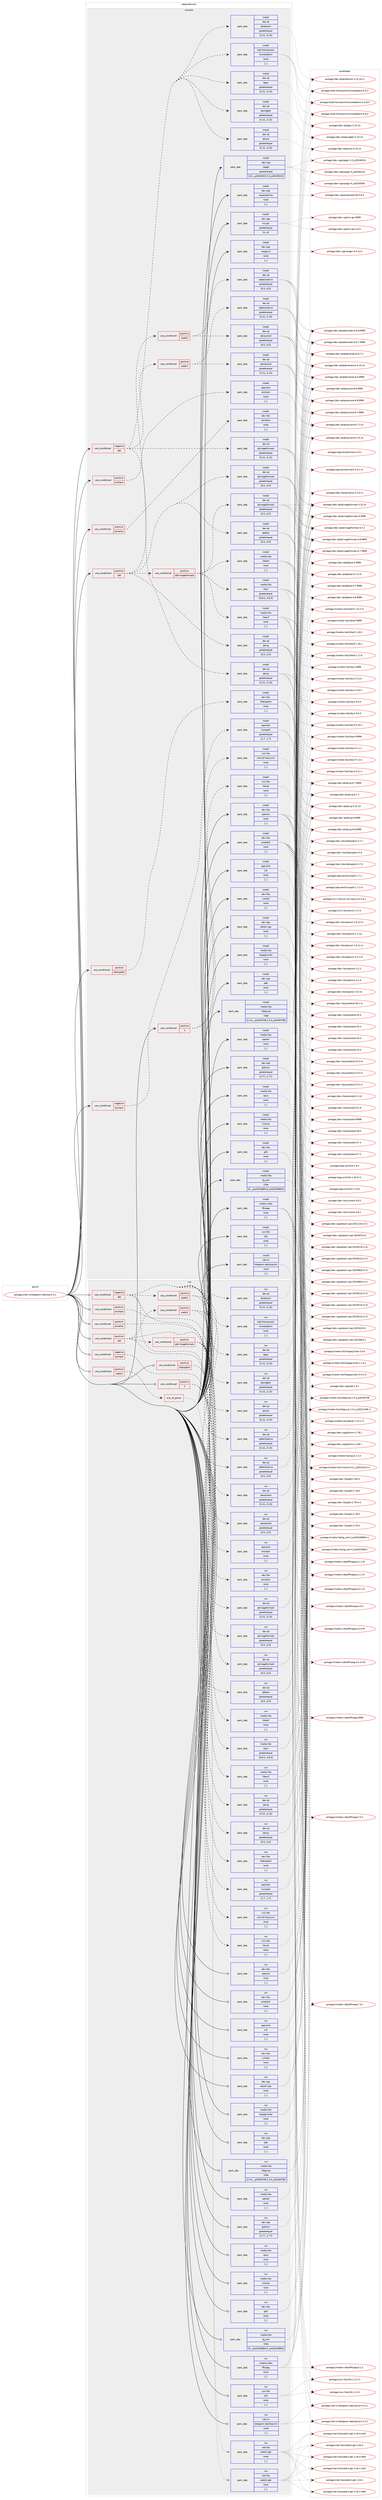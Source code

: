 digraph prolog {

# *************
# Graph options
# *************

newrank=true;
concentrate=true;
compound=true;
graph [rankdir=LR,fontname=Helvetica,fontsize=10,ranksep=1.5];#, ranksep=2.5, nodesep=0.2];
edge  [arrowhead=vee];
node  [fontname=Helvetica,fontsize=10];

# **********
# The ebuild
# **********

subgraph cluster_leftcol {
color=gray;
label=<<i>ebuild</i>>;
id [label="portage://net-im/telegram-desktop-5.4.1", color=red, width=4, href="../net-im/telegram-desktop-5.4.1.svg"];
}

# ****************
# The dependencies
# ****************

subgraph cluster_midcol {
color=gray;
label=<<i>dependencies</i>>;
subgraph cluster_compile {
fillcolor="#eeeeee";
style=filled;
label=<<i>compile</i>>;
subgraph cond226576 {
dependency866441 [label=<<TABLE BORDER="0" CELLBORDER="1" CELLSPACING="0" CELLPADDING="4"><TR><TD ROWSPAN="3" CELLPADDING="10">use_conditional</TD></TR><TR><TD>negative</TD></TR><TR><TD>enchant</TD></TR></TABLE>>, shape=none, color=red];
subgraph pack633489 {
dependency866442 [label=<<TABLE BORDER="0" CELLBORDER="1" CELLSPACING="0" CELLPADDING="4" WIDTH="220"><TR><TD ROWSPAN="6" CELLPADDING="30">pack_dep</TD></TR><TR><TD WIDTH="110">install</TD></TR><TR><TD>app-text</TD></TR><TR><TD>hunspell</TD></TR><TR><TD>greaterequal</TD></TR><TR><TD>[1.7,,,1.7]</TD></TR></TABLE>>, shape=none, color=blue];
}
dependency866441:e -> dependency866442:w [weight=20,style="dashed",arrowhead="vee"];
}
id:e -> dependency866441:w [weight=20,style="solid",arrowhead="vee"];
subgraph cond226577 {
dependency866443 [label=<<TABLE BORDER="0" CELLBORDER="1" CELLSPACING="0" CELLPADDING="4"><TR><TD ROWSPAN="3" CELLPADDING="10">use_conditional</TD></TR><TR><TD>negative</TD></TR><TR><TD>qt6</TD></TR></TABLE>>, shape=none, color=red];
subgraph pack633490 {
dependency866444 [label=<<TABLE BORDER="0" CELLBORDER="1" CELLSPACING="0" CELLPADDING="4" WIDTH="220"><TR><TD ROWSPAN="6" CELLPADDING="30">pack_dep</TD></TR><TR><TD WIDTH="110">install</TD></TR><TR><TD>dev-qt</TD></TR><TR><TD>qtcore</TD></TR><TR><TD>greaterequal</TD></TR><TR><TD>[5.15,,,5.15]</TD></TR></TABLE>>, shape=none, color=blue];
}
dependency866443:e -> dependency866444:w [weight=20,style="dashed",arrowhead="vee"];
subgraph pack633491 {
dependency866445 [label=<<TABLE BORDER="0" CELLBORDER="1" CELLSPACING="0" CELLPADDING="4" WIDTH="220"><TR><TD ROWSPAN="6" CELLPADDING="30">pack_dep</TD></TR><TR><TD WIDTH="110">install</TD></TR><TR><TD>dev-qt</TD></TR><TR><TD>qtgui</TD></TR><TR><TD>greaterequal</TD></TR><TR><TD>[5.15,,,5.15]</TD></TR></TABLE>>, shape=none, color=blue];
}
dependency866443:e -> dependency866445:w [weight=20,style="dashed",arrowhead="vee"];
subgraph pack633492 {
dependency866446 [label=<<TABLE BORDER="0" CELLBORDER="1" CELLSPACING="0" CELLPADDING="4" WIDTH="220"><TR><TD ROWSPAN="6" CELLPADDING="30">pack_dep</TD></TR><TR><TD WIDTH="110">install</TD></TR><TR><TD>dev-qt</TD></TR><TR><TD>qtimageformats</TD></TR><TR><TD>greaterequal</TD></TR><TR><TD>[5.15,,,5.15]</TD></TR></TABLE>>, shape=none, color=blue];
}
dependency866443:e -> dependency866446:w [weight=20,style="dashed",arrowhead="vee"];
subgraph pack633493 {
dependency866447 [label=<<TABLE BORDER="0" CELLBORDER="1" CELLSPACING="0" CELLPADDING="4" WIDTH="220"><TR><TD ROWSPAN="6" CELLPADDING="30">pack_dep</TD></TR><TR><TD WIDTH="110">install</TD></TR><TR><TD>dev-qt</TD></TR><TR><TD>qtnetwork</TD></TR><TR><TD>greaterequal</TD></TR><TR><TD>[5.15,,,5.15]</TD></TR></TABLE>>, shape=none, color=blue];
}
dependency866443:e -> dependency866447:w [weight=20,style="dashed",arrowhead="vee"];
subgraph pack633494 {
dependency866448 [label=<<TABLE BORDER="0" CELLBORDER="1" CELLSPACING="0" CELLPADDING="4" WIDTH="220"><TR><TD ROWSPAN="6" CELLPADDING="30">pack_dep</TD></TR><TR><TD WIDTH="110">install</TD></TR><TR><TD>dev-qt</TD></TR><TR><TD>qtsvg</TD></TR><TR><TD>greaterequal</TD></TR><TR><TD>[5.15,,,5.15]</TD></TR></TABLE>>, shape=none, color=blue];
}
dependency866443:e -> dependency866448:w [weight=20,style="dashed",arrowhead="vee"];
subgraph pack633495 {
dependency866449 [label=<<TABLE BORDER="0" CELLBORDER="1" CELLSPACING="0" CELLPADDING="4" WIDTH="220"><TR><TD ROWSPAN="6" CELLPADDING="30">pack_dep</TD></TR><TR><TD WIDTH="110">install</TD></TR><TR><TD>dev-qt</TD></TR><TR><TD>qtwidgets</TD></TR><TR><TD>greaterequal</TD></TR><TR><TD>[5.15,,,5.15]</TD></TR></TABLE>>, shape=none, color=blue];
}
dependency866443:e -> dependency866449:w [weight=20,style="dashed",arrowhead="vee"];
subgraph pack633496 {
dependency866450 [label=<<TABLE BORDER="0" CELLBORDER="1" CELLSPACING="0" CELLPADDING="4" WIDTH="220"><TR><TD ROWSPAN="6" CELLPADDING="30">pack_dep</TD></TR><TR><TD WIDTH="110">install</TD></TR><TR><TD>kde-frameworks</TD></TR><TR><TD>kcoreaddons</TD></TR><TR><TD>none</TD></TR><TR><TD>[,,]</TD></TR></TABLE>>, shape=none, color=blue];
}
dependency866443:e -> dependency866450:w [weight=20,style="dashed",arrowhead="vee"];
subgraph cond226578 {
dependency866451 [label=<<TABLE BORDER="0" CELLBORDER="1" CELLSPACING="0" CELLPADDING="4"><TR><TD ROWSPAN="3" CELLPADDING="10">use_conditional</TD></TR><TR><TD>positive</TD></TR><TR><TD>webkit</TD></TR></TABLE>>, shape=none, color=red];
subgraph pack633497 {
dependency866452 [label=<<TABLE BORDER="0" CELLBORDER="1" CELLSPACING="0" CELLPADDING="4" WIDTH="220"><TR><TD ROWSPAN="6" CELLPADDING="30">pack_dep</TD></TR><TR><TD WIDTH="110">install</TD></TR><TR><TD>dev-qt</TD></TR><TR><TD>qtdeclarative</TD></TR><TR><TD>greaterequal</TD></TR><TR><TD>[5.15,,,5.15]</TD></TR></TABLE>>, shape=none, color=blue];
}
dependency866451:e -> dependency866452:w [weight=20,style="dashed",arrowhead="vee"];
subgraph pack633498 {
dependency866453 [label=<<TABLE BORDER="0" CELLBORDER="1" CELLSPACING="0" CELLPADDING="4" WIDTH="220"><TR><TD ROWSPAN="6" CELLPADDING="30">pack_dep</TD></TR><TR><TD WIDTH="110">install</TD></TR><TR><TD>dev-qt</TD></TR><TR><TD>qtwayland</TD></TR><TR><TD>greaterequal</TD></TR><TR><TD>[5.15,,,5.15]</TD></TR></TABLE>>, shape=none, color=blue];
}
dependency866451:e -> dependency866453:w [weight=20,style="dashed",arrowhead="vee"];
}
dependency866443:e -> dependency866451:w [weight=20,style="dashed",arrowhead="vee"];
}
id:e -> dependency866443:w [weight=20,style="solid",arrowhead="vee"];
subgraph cond226579 {
dependency866454 [label=<<TABLE BORDER="0" CELLBORDER="1" CELLSPACING="0" CELLPADDING="4"><TR><TD ROWSPAN="3" CELLPADDING="10">use_conditional</TD></TR><TR><TD>positive</TD></TR><TR><TD>X</TD></TR></TABLE>>, shape=none, color=red];
subgraph pack633499 {
dependency866455 [label=<<TABLE BORDER="0" CELLBORDER="1" CELLSPACING="0" CELLPADDING="4" WIDTH="220"><TR><TD ROWSPAN="6" CELLPADDING="30">pack_dep</TD></TR><TR><TD WIDTH="110">install</TD></TR><TR><TD>x11-libs</TD></TR><TR><TD>libxcb</TD></TR><TR><TD>none</TD></TR><TR><TD>[,,]</TD></TR></TABLE>>, shape=none, color=blue];
}
dependency866454:e -> dependency866455:w [weight=20,style="dashed",arrowhead="vee"];
subgraph pack633500 {
dependency866456 [label=<<TABLE BORDER="0" CELLBORDER="1" CELLSPACING="0" CELLPADDING="4" WIDTH="220"><TR><TD ROWSPAN="6" CELLPADDING="30">pack_dep</TD></TR><TR><TD WIDTH="110">install</TD></TR><TR><TD>x11-libs</TD></TR><TR><TD>xcb-util-keysyms</TD></TR><TR><TD>none</TD></TR><TR><TD>[,,]</TD></TR></TABLE>>, shape=none, color=blue];
}
dependency866454:e -> dependency866456:w [weight=20,style="dashed",arrowhead="vee"];
}
id:e -> dependency866454:w [weight=20,style="solid",arrowhead="vee"];
subgraph cond226580 {
dependency866457 [label=<<TABLE BORDER="0" CELLBORDER="1" CELLSPACING="0" CELLPADDING="4"><TR><TD ROWSPAN="3" CELLPADDING="10">use_conditional</TD></TR><TR><TD>positive</TD></TR><TR><TD>enchant</TD></TR></TABLE>>, shape=none, color=red];
subgraph pack633501 {
dependency866458 [label=<<TABLE BORDER="0" CELLBORDER="1" CELLSPACING="0" CELLPADDING="4" WIDTH="220"><TR><TD ROWSPAN="6" CELLPADDING="30">pack_dep</TD></TR><TR><TD WIDTH="110">install</TD></TR><TR><TD>app-text</TD></TR><TR><TD>enchant</TD></TR><TR><TD>none</TD></TR><TR><TD>[,,]</TD></TR></TABLE>>, shape=none, color=blue];
}
dependency866457:e -> dependency866458:w [weight=20,style="dashed",arrowhead="vee"];
}
id:e -> dependency866457:w [weight=20,style="solid",arrowhead="vee"];
subgraph cond226581 {
dependency866459 [label=<<TABLE BORDER="0" CELLBORDER="1" CELLSPACING="0" CELLPADDING="4"><TR><TD ROWSPAN="3" CELLPADDING="10">use_conditional</TD></TR><TR><TD>positive</TD></TR><TR><TD>jemalloc</TD></TR></TABLE>>, shape=none, color=red];
subgraph pack633502 {
dependency866460 [label=<<TABLE BORDER="0" CELLBORDER="1" CELLSPACING="0" CELLPADDING="4" WIDTH="220"><TR><TD ROWSPAN="6" CELLPADDING="30">pack_dep</TD></TR><TR><TD WIDTH="110">install</TD></TR><TR><TD>dev-libs</TD></TR><TR><TD>jemalloc</TD></TR><TR><TD>none</TD></TR><TR><TD>[,,]</TD></TR></TABLE>>, shape=none, color=blue];
}
dependency866459:e -> dependency866460:w [weight=20,style="dashed",arrowhead="vee"];
}
id:e -> dependency866459:w [weight=20,style="solid",arrowhead="vee"];
subgraph cond226582 {
dependency866461 [label=<<TABLE BORDER="0" CELLBORDER="1" CELLSPACING="0" CELLPADDING="4"><TR><TD ROWSPAN="3" CELLPADDING="10">use_conditional</TD></TR><TR><TD>positive</TD></TR><TR><TD>libdispatch</TD></TR></TABLE>>, shape=none, color=red];
subgraph pack633503 {
dependency866462 [label=<<TABLE BORDER="0" CELLBORDER="1" CELLSPACING="0" CELLPADDING="4" WIDTH="220"><TR><TD ROWSPAN="6" CELLPADDING="30">pack_dep</TD></TR><TR><TD WIDTH="110">install</TD></TR><TR><TD>dev-libs</TD></TR><TR><TD>libdispatch</TD></TR><TR><TD>none</TD></TR><TR><TD>[,,]</TD></TR></TABLE>>, shape=none, color=blue];
}
dependency866461:e -> dependency866462:w [weight=20,style="dashed",arrowhead="vee"];
}
id:e -> dependency866461:w [weight=20,style="solid",arrowhead="vee"];
subgraph cond226583 {
dependency866463 [label=<<TABLE BORDER="0" CELLBORDER="1" CELLSPACING="0" CELLPADDING="4"><TR><TD ROWSPAN="3" CELLPADDING="10">use_conditional</TD></TR><TR><TD>positive</TD></TR><TR><TD>qt6</TD></TR></TABLE>>, shape=none, color=red];
subgraph pack633504 {
dependency866464 [label=<<TABLE BORDER="0" CELLBORDER="1" CELLSPACING="0" CELLPADDING="4" WIDTH="220"><TR><TD ROWSPAN="6" CELLPADDING="30">pack_dep</TD></TR><TR><TD WIDTH="110">install</TD></TR><TR><TD>dev-qt</TD></TR><TR><TD>qtbase</TD></TR><TR><TD>greaterequal</TD></TR><TR><TD>[6.5,,,6.5]</TD></TR></TABLE>>, shape=none, color=blue];
}
dependency866463:e -> dependency866464:w [weight=20,style="dashed",arrowhead="vee"];
subgraph pack633505 {
dependency866465 [label=<<TABLE BORDER="0" CELLBORDER="1" CELLSPACING="0" CELLPADDING="4" WIDTH="220"><TR><TD ROWSPAN="6" CELLPADDING="30">pack_dep</TD></TR><TR><TD WIDTH="110">install</TD></TR><TR><TD>dev-qt</TD></TR><TR><TD>qtimageformats</TD></TR><TR><TD>greaterequal</TD></TR><TR><TD>[6.5,,,6.5]</TD></TR></TABLE>>, shape=none, color=blue];
}
dependency866463:e -> dependency866465:w [weight=20,style="dashed",arrowhead="vee"];
subgraph pack633506 {
dependency866466 [label=<<TABLE BORDER="0" CELLBORDER="1" CELLSPACING="0" CELLPADDING="4" WIDTH="220"><TR><TD ROWSPAN="6" CELLPADDING="30">pack_dep</TD></TR><TR><TD WIDTH="110">install</TD></TR><TR><TD>dev-qt</TD></TR><TR><TD>qtsvg</TD></TR><TR><TD>greaterequal</TD></TR><TR><TD>[6.5,,,6.5]</TD></TR></TABLE>>, shape=none, color=blue];
}
dependency866463:e -> dependency866466:w [weight=20,style="dashed",arrowhead="vee"];
subgraph cond226584 {
dependency866467 [label=<<TABLE BORDER="0" CELLBORDER="1" CELLSPACING="0" CELLPADDING="4"><TR><TD ROWSPAN="3" CELLPADDING="10">use_conditional</TD></TR><TR><TD>positive</TD></TR><TR><TD>webkit</TD></TR></TABLE>>, shape=none, color=red];
subgraph pack633507 {
dependency866468 [label=<<TABLE BORDER="0" CELLBORDER="1" CELLSPACING="0" CELLPADDING="4" WIDTH="220"><TR><TD ROWSPAN="6" CELLPADDING="30">pack_dep</TD></TR><TR><TD WIDTH="110">install</TD></TR><TR><TD>dev-qt</TD></TR><TR><TD>qtdeclarative</TD></TR><TR><TD>greaterequal</TD></TR><TR><TD>[6.5,,,6.5]</TD></TR></TABLE>>, shape=none, color=blue];
}
dependency866467:e -> dependency866468:w [weight=20,style="dashed",arrowhead="vee"];
subgraph pack633508 {
dependency866469 [label=<<TABLE BORDER="0" CELLBORDER="1" CELLSPACING="0" CELLPADDING="4" WIDTH="220"><TR><TD ROWSPAN="6" CELLPADDING="30">pack_dep</TD></TR><TR><TD WIDTH="110">install</TD></TR><TR><TD>dev-qt</TD></TR><TR><TD>qtwayland</TD></TR><TR><TD>greaterequal</TD></TR><TR><TD>[6.5,,,6.5]</TD></TR></TABLE>>, shape=none, color=blue];
}
dependency866467:e -> dependency866469:w [weight=20,style="dashed",arrowhead="vee"];
}
dependency866463:e -> dependency866467:w [weight=20,style="dashed",arrowhead="vee"];
subgraph cond226585 {
dependency866470 [label=<<TABLE BORDER="0" CELLBORDER="1" CELLSPACING="0" CELLPADDING="4"><TR><TD ROWSPAN="3" CELLPADDING="10">use_conditional</TD></TR><TR><TD>positive</TD></TR><TR><TD>qt6-imageformats</TD></TR></TABLE>>, shape=none, color=red];
subgraph pack633509 {
dependency866471 [label=<<TABLE BORDER="0" CELLBORDER="1" CELLSPACING="0" CELLPADDING="4" WIDTH="220"><TR><TD ROWSPAN="6" CELLPADDING="30">pack_dep</TD></TR><TR><TD WIDTH="110">install</TD></TR><TR><TD>dev-qt</TD></TR><TR><TD>qtimageformats</TD></TR><TR><TD>greaterequal</TD></TR><TR><TD>[6.5,,,6.5]</TD></TR></TABLE>>, shape=none, color=blue];
}
dependency866470:e -> dependency866471:w [weight=20,style="dashed",arrowhead="vee"];
subgraph pack633510 {
dependency866472 [label=<<TABLE BORDER="0" CELLBORDER="1" CELLSPACING="0" CELLPADDING="4" WIDTH="220"><TR><TD ROWSPAN="6" CELLPADDING="30">pack_dep</TD></TR><TR><TD WIDTH="110">install</TD></TR><TR><TD>media-libs</TD></TR><TR><TD>libavif</TD></TR><TR><TD>none</TD></TR><TR><TD>[,,]</TD></TR></TABLE>>, shape=none, color=blue];
}
dependency866470:e -> dependency866472:w [weight=20,style="dashed",arrowhead="vee"];
subgraph pack633511 {
dependency866473 [label=<<TABLE BORDER="0" CELLBORDER="1" CELLSPACING="0" CELLPADDING="4" WIDTH="220"><TR><TD ROWSPAN="6" CELLPADDING="30">pack_dep</TD></TR><TR><TD WIDTH="110">install</TD></TR><TR><TD>media-libs</TD></TR><TR><TD>libheif</TD></TR><TR><TD>none</TD></TR><TR><TD>[,,]</TD></TR></TABLE>>, shape=none, color=blue];
}
dependency866470:e -> dependency866473:w [weight=20,style="dashed",arrowhead="vee"];
subgraph pack633512 {
dependency866474 [label=<<TABLE BORDER="0" CELLBORDER="1" CELLSPACING="0" CELLPADDING="4" WIDTH="220"><TR><TD ROWSPAN="6" CELLPADDING="30">pack_dep</TD></TR><TR><TD WIDTH="110">install</TD></TR><TR><TD>media-libs</TD></TR><TR><TD>libjxl</TD></TR><TR><TD>greaterequal</TD></TR><TR><TD>[0.8.0,,,0.8.0]</TD></TR></TABLE>>, shape=none, color=blue];
}
dependency866470:e -> dependency866474:w [weight=20,style="dashed",arrowhead="vee"];
}
dependency866463:e -> dependency866470:w [weight=20,style="dashed",arrowhead="vee"];
}
id:e -> dependency866463:w [weight=20,style="solid",arrowhead="vee"];
subgraph pack633513 {
dependency866475 [label=<<TABLE BORDER="0" CELLBORDER="1" CELLSPACING="0" CELLPADDING="4" WIDTH="220"><TR><TD ROWSPAN="6" CELLPADDING="30">pack_dep</TD></TR><TR><TD WIDTH="110">install</TD></TR><TR><TD>app-arch</TD></TR><TR><TD>lz4</TD></TR><TR><TD>none</TD></TR><TR><TD>[,,]</TD></TR></TABLE>>, shape=none, color=blue];
}
id:e -> dependency866475:w [weight=20,style="solid",arrowhead="vee"];
subgraph pack633514 {
dependency866476 [label=<<TABLE BORDER="0" CELLBORDER="1" CELLSPACING="0" CELLPADDING="4" WIDTH="220"><TR><TD ROWSPAN="6" CELLPADDING="30">pack_dep</TD></TR><TR><TD WIDTH="110">install</TD></TR><TR><TD>dev-cpp</TD></TR><TR><TD>abseil-cpp</TD></TR><TR><TD>none</TD></TR><TR><TD>[,,]</TD></TR></TABLE>>, shape=none, color=blue];
}
id:e -> dependency866476:w [weight=20,style="solid",arrowhead="vee"];
subgraph pack633515 {
dependency866477 [label=<<TABLE BORDER="0" CELLBORDER="1" CELLSPACING="0" CELLPADDING="4" WIDTH="220"><TR><TD ROWSPAN="6" CELLPADDING="30">pack_dep</TD></TR><TR><TD WIDTH="110">install</TD></TR><TR><TD>dev-cpp</TD></TR><TR><TD>ada</TD></TR><TR><TD>none</TD></TR><TR><TD>[,,]</TD></TR></TABLE>>, shape=none, color=blue];
}
id:e -> dependency866477:w [weight=20,style="solid",arrowhead="vee"];
subgraph pack633516 {
dependency866478 [label=<<TABLE BORDER="0" CELLBORDER="1" CELLSPACING="0" CELLPADDING="4" WIDTH="220"><TR><TD ROWSPAN="6" CELLPADDING="30">pack_dep</TD></TR><TR><TD WIDTH="110">install</TD></TR><TR><TD>dev-cpp</TD></TR><TR><TD>cppgir</TD></TR><TR><TD>greaterequal</TD></TR><TR><TD>[2.0,,_p20240315,2.0_p20240315]</TD></TR></TABLE>>, shape=none, color=blue];
}
id:e -> dependency866478:w [weight=20,style="solid",arrowhead="vee"];
subgraph pack633517 {
dependency866479 [label=<<TABLE BORDER="0" CELLBORDER="1" CELLSPACING="0" CELLPADDING="4" WIDTH="220"><TR><TD ROWSPAN="6" CELLPADDING="30">pack_dep</TD></TR><TR><TD WIDTH="110">install</TD></TR><TR><TD>dev-cpp</TD></TR><TR><TD>expected-lite</TD></TR><TR><TD>none</TD></TR><TR><TD>[,,]</TD></TR></TABLE>>, shape=none, color=blue];
}
id:e -> dependency866479:w [weight=20,style="solid",arrowhead="vee"];
subgraph pack633518 {
dependency866480 [label=<<TABLE BORDER="0" CELLBORDER="1" CELLSPACING="0" CELLPADDING="4" WIDTH="220"><TR><TD ROWSPAN="6" CELLPADDING="30">pack_dep</TD></TR><TR><TD WIDTH="110">install</TD></TR><TR><TD>dev-cpp</TD></TR><TR><TD>glibmm</TD></TR><TR><TD>greaterequal</TD></TR><TR><TD>[2.77,,,2.77]</TD></TR></TABLE>>, shape=none, color=blue];
}
id:e -> dependency866480:w [weight=20,style="solid",arrowhead="vee"];
subgraph pack633519 {
dependency866481 [label=<<TABLE BORDER="0" CELLBORDER="1" CELLSPACING="0" CELLPADDING="4" WIDTH="220"><TR><TD ROWSPAN="6" CELLPADDING="30">pack_dep</TD></TR><TR><TD WIDTH="110">install</TD></TR><TR><TD>dev-cpp</TD></TR><TR><TD>ms-gsl</TD></TR><TR><TD>greaterequal</TD></TR><TR><TD>[4,,,4]</TD></TR></TABLE>>, shape=none, color=blue];
}
id:e -> dependency866481:w [weight=20,style="solid",arrowhead="vee"];
subgraph pack633520 {
dependency866482 [label=<<TABLE BORDER="0" CELLBORDER="1" CELLSPACING="0" CELLPADDING="4" WIDTH="220"><TR><TD ROWSPAN="6" CELLPADDING="30">pack_dep</TD></TR><TR><TD WIDTH="110">install</TD></TR><TR><TD>dev-cpp</TD></TR><TR><TD>range-v3</TD></TR><TR><TD>none</TD></TR><TR><TD>[,,]</TD></TR></TABLE>>, shape=none, color=blue];
}
id:e -> dependency866482:w [weight=20,style="solid",arrowhead="vee"];
subgraph pack633521 {
dependency866483 [label=<<TABLE BORDER="0" CELLBORDER="1" CELLSPACING="0" CELLPADDING="4" WIDTH="220"><TR><TD ROWSPAN="6" CELLPADDING="30">pack_dep</TD></TR><TR><TD WIDTH="110">install</TD></TR><TR><TD>dev-libs</TD></TR><TR><TD>glib</TD></TR><TR><TD>none</TD></TR><TR><TD>[,,]</TD></TR></TABLE>>, shape=none, color=blue];
}
id:e -> dependency866483:w [weight=20,style="solid",arrowhead="vee"];
subgraph pack633522 {
dependency866484 [label=<<TABLE BORDER="0" CELLBORDER="1" CELLSPACING="0" CELLPADDING="4" WIDTH="220"><TR><TD ROWSPAN="6" CELLPADDING="30">pack_dep</TD></TR><TR><TD WIDTH="110">install</TD></TR><TR><TD>dev-libs</TD></TR><TR><TD>openssl</TD></TR><TR><TD>none</TD></TR><TR><TD>[,,]</TD></TR></TABLE>>, shape=none, color=blue];
}
id:e -> dependency866484:w [weight=20,style="solid",arrowhead="vee"];
subgraph pack633523 {
dependency866485 [label=<<TABLE BORDER="0" CELLBORDER="1" CELLSPACING="0" CELLPADDING="4" WIDTH="220"><TR><TD ROWSPAN="6" CELLPADDING="30">pack_dep</TD></TR><TR><TD WIDTH="110">install</TD></TR><TR><TD>dev-libs</TD></TR><TR><TD>protobuf</TD></TR><TR><TD>none</TD></TR><TR><TD>[,,]</TD></TR></TABLE>>, shape=none, color=blue];
}
id:e -> dependency866485:w [weight=20,style="solid",arrowhead="vee"];
subgraph pack633524 {
dependency866486 [label=<<TABLE BORDER="0" CELLBORDER="1" CELLSPACING="0" CELLPADDING="4" WIDTH="220"><TR><TD ROWSPAN="6" CELLPADDING="30">pack_dep</TD></TR><TR><TD WIDTH="110">install</TD></TR><TR><TD>dev-libs</TD></TR><TR><TD>xxhash</TD></TR><TR><TD>none</TD></TR><TR><TD>[,,]</TD></TR></TABLE>>, shape=none, color=blue];
}
id:e -> dependency866486:w [weight=20,style="solid",arrowhead="vee"];
subgraph pack633525 {
dependency866487 [label=<<TABLE BORDER="0" CELLBORDER="1" CELLSPACING="0" CELLPADDING="4" WIDTH="220"><TR><TD ROWSPAN="6" CELLPADDING="30">pack_dep</TD></TR><TR><TD WIDTH="110">install</TD></TR><TR><TD>media-libs</TD></TR><TR><TD>libjpeg-turbo</TD></TR><TR><TD>none</TD></TR><TR><TD>[,,]</TD></TR></TABLE>>, shape=none, color=blue];
}
id:e -> dependency866487:w [weight=20,style="solid",arrowhead="vee"];
subgraph pack633526 {
dependency866488 [label=<<TABLE BORDER="0" CELLBORDER="1" CELLSPACING="0" CELLPADDING="4" WIDTH="220"><TR><TD ROWSPAN="6" CELLPADDING="30">pack_dep</TD></TR><TR><TD WIDTH="110">install</TD></TR><TR><TD>media-libs</TD></TR><TR><TD>libtgvoip</TD></TR><TR><TD>tilde</TD></TR><TR><TD>[2.4.4,,_p20240706,2.4.4_p20240706]</TD></TR></TABLE>>, shape=none, color=blue];
}
id:e -> dependency866488:w [weight=20,style="solid",arrowhead="vee"];
subgraph pack633527 {
dependency866489 [label=<<TABLE BORDER="0" CELLBORDER="1" CELLSPACING="0" CELLPADDING="4" WIDTH="220"><TR><TD ROWSPAN="6" CELLPADDING="30">pack_dep</TD></TR><TR><TD WIDTH="110">install</TD></TR><TR><TD>media-libs</TD></TR><TR><TD>openal</TD></TR><TR><TD>none</TD></TR><TR><TD>[,,]</TD></TR></TABLE>>, shape=none, color=blue];
}
id:e -> dependency866489:w [weight=20,style="solid",arrowhead="vee"];
subgraph pack633528 {
dependency866490 [label=<<TABLE BORDER="0" CELLBORDER="1" CELLSPACING="0" CELLPADDING="4" WIDTH="220"><TR><TD ROWSPAN="6" CELLPADDING="30">pack_dep</TD></TR><TR><TD WIDTH="110">install</TD></TR><TR><TD>media-libs</TD></TR><TR><TD>opus</TD></TR><TR><TD>none</TD></TR><TR><TD>[,,]</TD></TR></TABLE>>, shape=none, color=blue];
}
id:e -> dependency866490:w [weight=20,style="solid",arrowhead="vee"];
subgraph pack633529 {
dependency866491 [label=<<TABLE BORDER="0" CELLBORDER="1" CELLSPACING="0" CELLPADDING="4" WIDTH="220"><TR><TD ROWSPAN="6" CELLPADDING="30">pack_dep</TD></TR><TR><TD WIDTH="110">install</TD></TR><TR><TD>media-libs</TD></TR><TR><TD>rnnoise</TD></TR><TR><TD>none</TD></TR><TR><TD>[,,]</TD></TR></TABLE>>, shape=none, color=blue];
}
id:e -> dependency866491:w [weight=20,style="solid",arrowhead="vee"];
subgraph pack633530 {
dependency866492 [label=<<TABLE BORDER="0" CELLBORDER="1" CELLSPACING="0" CELLPADDING="4" WIDTH="220"><TR><TD ROWSPAN="6" CELLPADDING="30">pack_dep</TD></TR><TR><TD WIDTH="110">install</TD></TR><TR><TD>media-libs</TD></TR><TR><TD>tg_owt</TD></TR><TR><TD>tilde</TD></TR><TR><TD>[0,,_pre20240804,0_pre20240804]</TD></TR></TABLE>>, shape=none, color=blue];
}
id:e -> dependency866492:w [weight=20,style="solid",arrowhead="vee"];
subgraph pack633531 {
dependency866493 [label=<<TABLE BORDER="0" CELLBORDER="1" CELLSPACING="0" CELLPADDING="4" WIDTH="220"><TR><TD ROWSPAN="6" CELLPADDING="30">pack_dep</TD></TR><TR><TD WIDTH="110">install</TD></TR><TR><TD>media-video</TD></TR><TR><TD>ffmpeg</TD></TR><TR><TD>none</TD></TR><TR><TD>[,,]</TD></TR></TABLE>>, shape=none, color=blue];
}
id:e -> dependency866493:w [weight=20,style="solid",arrowhead="vee"];
subgraph pack633532 {
dependency866494 [label=<<TABLE BORDER="0" CELLBORDER="1" CELLSPACING="0" CELLPADDING="4" WIDTH="220"><TR><TD ROWSPAN="6" CELLPADDING="30">pack_dep</TD></TR><TR><TD WIDTH="110">install</TD></TR><TR><TD>sys-libs</TD></TR><TR><TD>zlib</TD></TR><TR><TD>none</TD></TR><TR><TD>[,,]</TD></TR></TABLE>>, shape=none, color=blue];
}
id:e -> dependency866494:w [weight=20,style="solid",arrowhead="vee"];
subgraph pack633533 {
dependency866495 [label=<<TABLE BORDER="0" CELLBORDER="1" CELLSPACING="0" CELLPADDING="4" WIDTH="220"><TR><TD ROWSPAN="6" CELLPADDING="30">pack_dep</TD></TR><TR><TD WIDTH="110">install</TD></TR><TR><TD>net-im</TD></TR><TR><TD>telegram-desktop-bin</TD></TR><TR><TD>none</TD></TR><TR><TD>[,,]</TD></TR></TABLE>>, shape=none, color=blue];
}
id:e -> dependency866495:w [weight=20,style="solid",arrowhead="vee"];
}
subgraph cluster_compileandrun {
fillcolor="#eeeeee";
style=filled;
label=<<i>compile and run</i>>;
}
subgraph cluster_run {
fillcolor="#eeeeee";
style=filled;
label=<<i>run</i>>;
subgraph cond226586 {
dependency866496 [label=<<TABLE BORDER="0" CELLBORDER="1" CELLSPACING="0" CELLPADDING="4"><TR><TD ROWSPAN="3" CELLPADDING="10">use_conditional</TD></TR><TR><TD>negative</TD></TR><TR><TD>enchant</TD></TR></TABLE>>, shape=none, color=red];
subgraph pack633534 {
dependency866497 [label=<<TABLE BORDER="0" CELLBORDER="1" CELLSPACING="0" CELLPADDING="4" WIDTH="220"><TR><TD ROWSPAN="6" CELLPADDING="30">pack_dep</TD></TR><TR><TD WIDTH="110">run</TD></TR><TR><TD>app-text</TD></TR><TR><TD>hunspell</TD></TR><TR><TD>greaterequal</TD></TR><TR><TD>[1.7,,,1.7]</TD></TR></TABLE>>, shape=none, color=blue];
}
dependency866496:e -> dependency866497:w [weight=20,style="dashed",arrowhead="vee"];
}
id:e -> dependency866496:w [weight=20,style="solid",arrowhead="odot"];
subgraph cond226587 {
dependency866498 [label=<<TABLE BORDER="0" CELLBORDER="1" CELLSPACING="0" CELLPADDING="4"><TR><TD ROWSPAN="3" CELLPADDING="10">use_conditional</TD></TR><TR><TD>negative</TD></TR><TR><TD>qt6</TD></TR></TABLE>>, shape=none, color=red];
subgraph pack633535 {
dependency866499 [label=<<TABLE BORDER="0" CELLBORDER="1" CELLSPACING="0" CELLPADDING="4" WIDTH="220"><TR><TD ROWSPAN="6" CELLPADDING="30">pack_dep</TD></TR><TR><TD WIDTH="110">run</TD></TR><TR><TD>dev-qt</TD></TR><TR><TD>qtcore</TD></TR><TR><TD>greaterequal</TD></TR><TR><TD>[5.15,,,5.15]</TD></TR></TABLE>>, shape=none, color=blue];
}
dependency866498:e -> dependency866499:w [weight=20,style="dashed",arrowhead="vee"];
subgraph pack633536 {
dependency866500 [label=<<TABLE BORDER="0" CELLBORDER="1" CELLSPACING="0" CELLPADDING="4" WIDTH="220"><TR><TD ROWSPAN="6" CELLPADDING="30">pack_dep</TD></TR><TR><TD WIDTH="110">run</TD></TR><TR><TD>dev-qt</TD></TR><TR><TD>qtgui</TD></TR><TR><TD>greaterequal</TD></TR><TR><TD>[5.15,,,5.15]</TD></TR></TABLE>>, shape=none, color=blue];
}
dependency866498:e -> dependency866500:w [weight=20,style="dashed",arrowhead="vee"];
subgraph pack633537 {
dependency866501 [label=<<TABLE BORDER="0" CELLBORDER="1" CELLSPACING="0" CELLPADDING="4" WIDTH="220"><TR><TD ROWSPAN="6" CELLPADDING="30">pack_dep</TD></TR><TR><TD WIDTH="110">run</TD></TR><TR><TD>dev-qt</TD></TR><TR><TD>qtimageformats</TD></TR><TR><TD>greaterequal</TD></TR><TR><TD>[5.15,,,5.15]</TD></TR></TABLE>>, shape=none, color=blue];
}
dependency866498:e -> dependency866501:w [weight=20,style="dashed",arrowhead="vee"];
subgraph pack633538 {
dependency866502 [label=<<TABLE BORDER="0" CELLBORDER="1" CELLSPACING="0" CELLPADDING="4" WIDTH="220"><TR><TD ROWSPAN="6" CELLPADDING="30">pack_dep</TD></TR><TR><TD WIDTH="110">run</TD></TR><TR><TD>dev-qt</TD></TR><TR><TD>qtnetwork</TD></TR><TR><TD>greaterequal</TD></TR><TR><TD>[5.15,,,5.15]</TD></TR></TABLE>>, shape=none, color=blue];
}
dependency866498:e -> dependency866502:w [weight=20,style="dashed",arrowhead="vee"];
subgraph pack633539 {
dependency866503 [label=<<TABLE BORDER="0" CELLBORDER="1" CELLSPACING="0" CELLPADDING="4" WIDTH="220"><TR><TD ROWSPAN="6" CELLPADDING="30">pack_dep</TD></TR><TR><TD WIDTH="110">run</TD></TR><TR><TD>dev-qt</TD></TR><TR><TD>qtsvg</TD></TR><TR><TD>greaterequal</TD></TR><TR><TD>[5.15,,,5.15]</TD></TR></TABLE>>, shape=none, color=blue];
}
dependency866498:e -> dependency866503:w [weight=20,style="dashed",arrowhead="vee"];
subgraph pack633540 {
dependency866504 [label=<<TABLE BORDER="0" CELLBORDER="1" CELLSPACING="0" CELLPADDING="4" WIDTH="220"><TR><TD ROWSPAN="6" CELLPADDING="30">pack_dep</TD></TR><TR><TD WIDTH="110">run</TD></TR><TR><TD>dev-qt</TD></TR><TR><TD>qtwidgets</TD></TR><TR><TD>greaterequal</TD></TR><TR><TD>[5.15,,,5.15]</TD></TR></TABLE>>, shape=none, color=blue];
}
dependency866498:e -> dependency866504:w [weight=20,style="dashed",arrowhead="vee"];
subgraph pack633541 {
dependency866505 [label=<<TABLE BORDER="0" CELLBORDER="1" CELLSPACING="0" CELLPADDING="4" WIDTH="220"><TR><TD ROWSPAN="6" CELLPADDING="30">pack_dep</TD></TR><TR><TD WIDTH="110">run</TD></TR><TR><TD>kde-frameworks</TD></TR><TR><TD>kcoreaddons</TD></TR><TR><TD>none</TD></TR><TR><TD>[,,]</TD></TR></TABLE>>, shape=none, color=blue];
}
dependency866498:e -> dependency866505:w [weight=20,style="dashed",arrowhead="vee"];
subgraph cond226588 {
dependency866506 [label=<<TABLE BORDER="0" CELLBORDER="1" CELLSPACING="0" CELLPADDING="4"><TR><TD ROWSPAN="3" CELLPADDING="10">use_conditional</TD></TR><TR><TD>positive</TD></TR><TR><TD>webkit</TD></TR></TABLE>>, shape=none, color=red];
subgraph pack633542 {
dependency866507 [label=<<TABLE BORDER="0" CELLBORDER="1" CELLSPACING="0" CELLPADDING="4" WIDTH="220"><TR><TD ROWSPAN="6" CELLPADDING="30">pack_dep</TD></TR><TR><TD WIDTH="110">run</TD></TR><TR><TD>dev-qt</TD></TR><TR><TD>qtdeclarative</TD></TR><TR><TD>greaterequal</TD></TR><TR><TD>[5.15,,,5.15]</TD></TR></TABLE>>, shape=none, color=blue];
}
dependency866506:e -> dependency866507:w [weight=20,style="dashed",arrowhead="vee"];
subgraph pack633543 {
dependency866508 [label=<<TABLE BORDER="0" CELLBORDER="1" CELLSPACING="0" CELLPADDING="4" WIDTH="220"><TR><TD ROWSPAN="6" CELLPADDING="30">pack_dep</TD></TR><TR><TD WIDTH="110">run</TD></TR><TR><TD>dev-qt</TD></TR><TR><TD>qtwayland</TD></TR><TR><TD>greaterequal</TD></TR><TR><TD>[5.15,,,5.15]</TD></TR></TABLE>>, shape=none, color=blue];
}
dependency866506:e -> dependency866508:w [weight=20,style="dashed",arrowhead="vee"];
}
dependency866498:e -> dependency866506:w [weight=20,style="dashed",arrowhead="vee"];
}
id:e -> dependency866498:w [weight=20,style="solid",arrowhead="odot"];
subgraph cond226589 {
dependency866509 [label=<<TABLE BORDER="0" CELLBORDER="1" CELLSPACING="0" CELLPADDING="4"><TR><TD ROWSPAN="3" CELLPADDING="10">use_conditional</TD></TR><TR><TD>positive</TD></TR><TR><TD>X</TD></TR></TABLE>>, shape=none, color=red];
subgraph pack633544 {
dependency866510 [label=<<TABLE BORDER="0" CELLBORDER="1" CELLSPACING="0" CELLPADDING="4" WIDTH="220"><TR><TD ROWSPAN="6" CELLPADDING="30">pack_dep</TD></TR><TR><TD WIDTH="110">run</TD></TR><TR><TD>x11-libs</TD></TR><TR><TD>libxcb</TD></TR><TR><TD>none</TD></TR><TR><TD>[,,]</TD></TR></TABLE>>, shape=none, color=blue];
}
dependency866509:e -> dependency866510:w [weight=20,style="dashed",arrowhead="vee"];
subgraph pack633545 {
dependency866511 [label=<<TABLE BORDER="0" CELLBORDER="1" CELLSPACING="0" CELLPADDING="4" WIDTH="220"><TR><TD ROWSPAN="6" CELLPADDING="30">pack_dep</TD></TR><TR><TD WIDTH="110">run</TD></TR><TR><TD>x11-libs</TD></TR><TR><TD>xcb-util-keysyms</TD></TR><TR><TD>none</TD></TR><TR><TD>[,,]</TD></TR></TABLE>>, shape=none, color=blue];
}
dependency866509:e -> dependency866511:w [weight=20,style="dashed",arrowhead="vee"];
}
id:e -> dependency866509:w [weight=20,style="solid",arrowhead="odot"];
subgraph cond226590 {
dependency866512 [label=<<TABLE BORDER="0" CELLBORDER="1" CELLSPACING="0" CELLPADDING="4"><TR><TD ROWSPAN="3" CELLPADDING="10">use_conditional</TD></TR><TR><TD>positive</TD></TR><TR><TD>enchant</TD></TR></TABLE>>, shape=none, color=red];
subgraph pack633546 {
dependency866513 [label=<<TABLE BORDER="0" CELLBORDER="1" CELLSPACING="0" CELLPADDING="4" WIDTH="220"><TR><TD ROWSPAN="6" CELLPADDING="30">pack_dep</TD></TR><TR><TD WIDTH="110">run</TD></TR><TR><TD>app-text</TD></TR><TR><TD>enchant</TD></TR><TR><TD>none</TD></TR><TR><TD>[,,]</TD></TR></TABLE>>, shape=none, color=blue];
}
dependency866512:e -> dependency866513:w [weight=20,style="dashed",arrowhead="vee"];
}
id:e -> dependency866512:w [weight=20,style="solid",arrowhead="odot"];
subgraph cond226591 {
dependency866514 [label=<<TABLE BORDER="0" CELLBORDER="1" CELLSPACING="0" CELLPADDING="4"><TR><TD ROWSPAN="3" CELLPADDING="10">use_conditional</TD></TR><TR><TD>positive</TD></TR><TR><TD>jemalloc</TD></TR></TABLE>>, shape=none, color=red];
subgraph pack633547 {
dependency866515 [label=<<TABLE BORDER="0" CELLBORDER="1" CELLSPACING="0" CELLPADDING="4" WIDTH="220"><TR><TD ROWSPAN="6" CELLPADDING="30">pack_dep</TD></TR><TR><TD WIDTH="110">run</TD></TR><TR><TD>dev-libs</TD></TR><TR><TD>jemalloc</TD></TR><TR><TD>none</TD></TR><TR><TD>[,,]</TD></TR></TABLE>>, shape=none, color=blue];
}
dependency866514:e -> dependency866515:w [weight=20,style="dashed",arrowhead="vee"];
}
id:e -> dependency866514:w [weight=20,style="solid",arrowhead="odot"];
subgraph cond226592 {
dependency866516 [label=<<TABLE BORDER="0" CELLBORDER="1" CELLSPACING="0" CELLPADDING="4"><TR><TD ROWSPAN="3" CELLPADDING="10">use_conditional</TD></TR><TR><TD>positive</TD></TR><TR><TD>libdispatch</TD></TR></TABLE>>, shape=none, color=red];
subgraph pack633548 {
dependency866517 [label=<<TABLE BORDER="0" CELLBORDER="1" CELLSPACING="0" CELLPADDING="4" WIDTH="220"><TR><TD ROWSPAN="6" CELLPADDING="30">pack_dep</TD></TR><TR><TD WIDTH="110">run</TD></TR><TR><TD>dev-libs</TD></TR><TR><TD>libdispatch</TD></TR><TR><TD>none</TD></TR><TR><TD>[,,]</TD></TR></TABLE>>, shape=none, color=blue];
}
dependency866516:e -> dependency866517:w [weight=20,style="dashed",arrowhead="vee"];
}
id:e -> dependency866516:w [weight=20,style="solid",arrowhead="odot"];
subgraph cond226593 {
dependency866518 [label=<<TABLE BORDER="0" CELLBORDER="1" CELLSPACING="0" CELLPADDING="4"><TR><TD ROWSPAN="3" CELLPADDING="10">use_conditional</TD></TR><TR><TD>positive</TD></TR><TR><TD>qt6</TD></TR></TABLE>>, shape=none, color=red];
subgraph pack633549 {
dependency866519 [label=<<TABLE BORDER="0" CELLBORDER="1" CELLSPACING="0" CELLPADDING="4" WIDTH="220"><TR><TD ROWSPAN="6" CELLPADDING="30">pack_dep</TD></TR><TR><TD WIDTH="110">run</TD></TR><TR><TD>dev-qt</TD></TR><TR><TD>qtbase</TD></TR><TR><TD>greaterequal</TD></TR><TR><TD>[6.5,,,6.5]</TD></TR></TABLE>>, shape=none, color=blue];
}
dependency866518:e -> dependency866519:w [weight=20,style="dashed",arrowhead="vee"];
subgraph pack633550 {
dependency866520 [label=<<TABLE BORDER="0" CELLBORDER="1" CELLSPACING="0" CELLPADDING="4" WIDTH="220"><TR><TD ROWSPAN="6" CELLPADDING="30">pack_dep</TD></TR><TR><TD WIDTH="110">run</TD></TR><TR><TD>dev-qt</TD></TR><TR><TD>qtimageformats</TD></TR><TR><TD>greaterequal</TD></TR><TR><TD>[6.5,,,6.5]</TD></TR></TABLE>>, shape=none, color=blue];
}
dependency866518:e -> dependency866520:w [weight=20,style="dashed",arrowhead="vee"];
subgraph pack633551 {
dependency866521 [label=<<TABLE BORDER="0" CELLBORDER="1" CELLSPACING="0" CELLPADDING="4" WIDTH="220"><TR><TD ROWSPAN="6" CELLPADDING="30">pack_dep</TD></TR><TR><TD WIDTH="110">run</TD></TR><TR><TD>dev-qt</TD></TR><TR><TD>qtsvg</TD></TR><TR><TD>greaterequal</TD></TR><TR><TD>[6.5,,,6.5]</TD></TR></TABLE>>, shape=none, color=blue];
}
dependency866518:e -> dependency866521:w [weight=20,style="dashed",arrowhead="vee"];
subgraph cond226594 {
dependency866522 [label=<<TABLE BORDER="0" CELLBORDER="1" CELLSPACING="0" CELLPADDING="4"><TR><TD ROWSPAN="3" CELLPADDING="10">use_conditional</TD></TR><TR><TD>positive</TD></TR><TR><TD>webkit</TD></TR></TABLE>>, shape=none, color=red];
subgraph pack633552 {
dependency866523 [label=<<TABLE BORDER="0" CELLBORDER="1" CELLSPACING="0" CELLPADDING="4" WIDTH="220"><TR><TD ROWSPAN="6" CELLPADDING="30">pack_dep</TD></TR><TR><TD WIDTH="110">run</TD></TR><TR><TD>dev-qt</TD></TR><TR><TD>qtdeclarative</TD></TR><TR><TD>greaterequal</TD></TR><TR><TD>[6.5,,,6.5]</TD></TR></TABLE>>, shape=none, color=blue];
}
dependency866522:e -> dependency866523:w [weight=20,style="dashed",arrowhead="vee"];
subgraph pack633553 {
dependency866524 [label=<<TABLE BORDER="0" CELLBORDER="1" CELLSPACING="0" CELLPADDING="4" WIDTH="220"><TR><TD ROWSPAN="6" CELLPADDING="30">pack_dep</TD></TR><TR><TD WIDTH="110">run</TD></TR><TR><TD>dev-qt</TD></TR><TR><TD>qtwayland</TD></TR><TR><TD>greaterequal</TD></TR><TR><TD>[6.5,,,6.5]</TD></TR></TABLE>>, shape=none, color=blue];
}
dependency866522:e -> dependency866524:w [weight=20,style="dashed",arrowhead="vee"];
}
dependency866518:e -> dependency866522:w [weight=20,style="dashed",arrowhead="vee"];
subgraph cond226595 {
dependency866525 [label=<<TABLE BORDER="0" CELLBORDER="1" CELLSPACING="0" CELLPADDING="4"><TR><TD ROWSPAN="3" CELLPADDING="10">use_conditional</TD></TR><TR><TD>positive</TD></TR><TR><TD>qt6-imageformats</TD></TR></TABLE>>, shape=none, color=red];
subgraph pack633554 {
dependency866526 [label=<<TABLE BORDER="0" CELLBORDER="1" CELLSPACING="0" CELLPADDING="4" WIDTH="220"><TR><TD ROWSPAN="6" CELLPADDING="30">pack_dep</TD></TR><TR><TD WIDTH="110">run</TD></TR><TR><TD>dev-qt</TD></TR><TR><TD>qtimageformats</TD></TR><TR><TD>greaterequal</TD></TR><TR><TD>[6.5,,,6.5]</TD></TR></TABLE>>, shape=none, color=blue];
}
dependency866525:e -> dependency866526:w [weight=20,style="dashed",arrowhead="vee"];
subgraph pack633555 {
dependency866527 [label=<<TABLE BORDER="0" CELLBORDER="1" CELLSPACING="0" CELLPADDING="4" WIDTH="220"><TR><TD ROWSPAN="6" CELLPADDING="30">pack_dep</TD></TR><TR><TD WIDTH="110">run</TD></TR><TR><TD>media-libs</TD></TR><TR><TD>libavif</TD></TR><TR><TD>none</TD></TR><TR><TD>[,,]</TD></TR></TABLE>>, shape=none, color=blue];
}
dependency866525:e -> dependency866527:w [weight=20,style="dashed",arrowhead="vee"];
subgraph pack633556 {
dependency866528 [label=<<TABLE BORDER="0" CELLBORDER="1" CELLSPACING="0" CELLPADDING="4" WIDTH="220"><TR><TD ROWSPAN="6" CELLPADDING="30">pack_dep</TD></TR><TR><TD WIDTH="110">run</TD></TR><TR><TD>media-libs</TD></TR><TR><TD>libheif</TD></TR><TR><TD>none</TD></TR><TR><TD>[,,]</TD></TR></TABLE>>, shape=none, color=blue];
}
dependency866525:e -> dependency866528:w [weight=20,style="dashed",arrowhead="vee"];
subgraph pack633557 {
dependency866529 [label=<<TABLE BORDER="0" CELLBORDER="1" CELLSPACING="0" CELLPADDING="4" WIDTH="220"><TR><TD ROWSPAN="6" CELLPADDING="30">pack_dep</TD></TR><TR><TD WIDTH="110">run</TD></TR><TR><TD>media-libs</TD></TR><TR><TD>libjxl</TD></TR><TR><TD>greaterequal</TD></TR><TR><TD>[0.8.0,,,0.8.0]</TD></TR></TABLE>>, shape=none, color=blue];
}
dependency866525:e -> dependency866529:w [weight=20,style="dashed",arrowhead="vee"];
}
dependency866518:e -> dependency866525:w [weight=20,style="dashed",arrowhead="vee"];
}
id:e -> dependency866518:w [weight=20,style="solid",arrowhead="odot"];
subgraph cond226596 {
dependency866530 [label=<<TABLE BORDER="0" CELLBORDER="1" CELLSPACING="0" CELLPADDING="4"><TR><TD ROWSPAN="3" CELLPADDING="10">use_conditional</TD></TR><TR><TD>positive</TD></TR><TR><TD>webkit</TD></TR></TABLE>>, shape=none, color=red];
subgraph any5967 {
dependency866531 [label=<<TABLE BORDER="0" CELLBORDER="1" CELLSPACING="0" CELLPADDING="4"><TR><TD CELLPADDING="10">any_of_group</TD></TR></TABLE>>, shape=none, color=red];subgraph pack633558 {
dependency866532 [label=<<TABLE BORDER="0" CELLBORDER="1" CELLSPACING="0" CELLPADDING="4" WIDTH="220"><TR><TD ROWSPAN="6" CELLPADDING="30">pack_dep</TD></TR><TR><TD WIDTH="110">run</TD></TR><TR><TD>net-libs</TD></TR><TR><TD>webkit-gtk</TD></TR><TR><TD>none</TD></TR><TR><TD>[,,]</TD></TR></TABLE>>, shape=none, color=blue];
}
dependency866531:e -> dependency866532:w [weight=20,style="dotted",arrowhead="oinv"];
subgraph pack633559 {
dependency866533 [label=<<TABLE BORDER="0" CELLBORDER="1" CELLSPACING="0" CELLPADDING="4" WIDTH="220"><TR><TD ROWSPAN="6" CELLPADDING="30">pack_dep</TD></TR><TR><TD WIDTH="110">run</TD></TR><TR><TD>net-libs</TD></TR><TR><TD>webkit-gtk</TD></TR><TR><TD>none</TD></TR><TR><TD>[,,]</TD></TR></TABLE>>, shape=none, color=blue];
}
dependency866531:e -> dependency866533:w [weight=20,style="dotted",arrowhead="oinv"];
}
dependency866530:e -> dependency866531:w [weight=20,style="dashed",arrowhead="vee"];
}
id:e -> dependency866530:w [weight=20,style="solid",arrowhead="odot"];
subgraph pack633560 {
dependency866534 [label=<<TABLE BORDER="0" CELLBORDER="1" CELLSPACING="0" CELLPADDING="4" WIDTH="220"><TR><TD ROWSPAN="6" CELLPADDING="30">pack_dep</TD></TR><TR><TD WIDTH="110">run</TD></TR><TR><TD>app-arch</TD></TR><TR><TD>lz4</TD></TR><TR><TD>none</TD></TR><TR><TD>[,,]</TD></TR></TABLE>>, shape=none, color=blue];
}
id:e -> dependency866534:w [weight=20,style="solid",arrowhead="odot"];
subgraph pack633561 {
dependency866535 [label=<<TABLE BORDER="0" CELLBORDER="1" CELLSPACING="0" CELLPADDING="4" WIDTH="220"><TR><TD ROWSPAN="6" CELLPADDING="30">pack_dep</TD></TR><TR><TD WIDTH="110">run</TD></TR><TR><TD>dev-cpp</TD></TR><TR><TD>abseil-cpp</TD></TR><TR><TD>none</TD></TR><TR><TD>[,,]</TD></TR></TABLE>>, shape=none, color=blue];
}
id:e -> dependency866535:w [weight=20,style="solid",arrowhead="odot"];
subgraph pack633562 {
dependency866536 [label=<<TABLE BORDER="0" CELLBORDER="1" CELLSPACING="0" CELLPADDING="4" WIDTH="220"><TR><TD ROWSPAN="6" CELLPADDING="30">pack_dep</TD></TR><TR><TD WIDTH="110">run</TD></TR><TR><TD>dev-cpp</TD></TR><TR><TD>ada</TD></TR><TR><TD>none</TD></TR><TR><TD>[,,]</TD></TR></TABLE>>, shape=none, color=blue];
}
id:e -> dependency866536:w [weight=20,style="solid",arrowhead="odot"];
subgraph pack633563 {
dependency866537 [label=<<TABLE BORDER="0" CELLBORDER="1" CELLSPACING="0" CELLPADDING="4" WIDTH="220"><TR><TD ROWSPAN="6" CELLPADDING="30">pack_dep</TD></TR><TR><TD WIDTH="110">run</TD></TR><TR><TD>dev-cpp</TD></TR><TR><TD>glibmm</TD></TR><TR><TD>greaterequal</TD></TR><TR><TD>[2.77,,,2.77]</TD></TR></TABLE>>, shape=none, color=blue];
}
id:e -> dependency866537:w [weight=20,style="solid",arrowhead="odot"];
subgraph pack633564 {
dependency866538 [label=<<TABLE BORDER="0" CELLBORDER="1" CELLSPACING="0" CELLPADDING="4" WIDTH="220"><TR><TD ROWSPAN="6" CELLPADDING="30">pack_dep</TD></TR><TR><TD WIDTH="110">run</TD></TR><TR><TD>dev-libs</TD></TR><TR><TD>glib</TD></TR><TR><TD>none</TD></TR><TR><TD>[,,]</TD></TR></TABLE>>, shape=none, color=blue];
}
id:e -> dependency866538:w [weight=20,style="solid",arrowhead="odot"];
subgraph pack633565 {
dependency866539 [label=<<TABLE BORDER="0" CELLBORDER="1" CELLSPACING="0" CELLPADDING="4" WIDTH="220"><TR><TD ROWSPAN="6" CELLPADDING="30">pack_dep</TD></TR><TR><TD WIDTH="110">run</TD></TR><TR><TD>dev-libs</TD></TR><TR><TD>openssl</TD></TR><TR><TD>none</TD></TR><TR><TD>[,,]</TD></TR></TABLE>>, shape=none, color=blue];
}
id:e -> dependency866539:w [weight=20,style="solid",arrowhead="odot"];
subgraph pack633566 {
dependency866540 [label=<<TABLE BORDER="0" CELLBORDER="1" CELLSPACING="0" CELLPADDING="4" WIDTH="220"><TR><TD ROWSPAN="6" CELLPADDING="30">pack_dep</TD></TR><TR><TD WIDTH="110">run</TD></TR><TR><TD>dev-libs</TD></TR><TR><TD>protobuf</TD></TR><TR><TD>none</TD></TR><TR><TD>[,,]</TD></TR></TABLE>>, shape=none, color=blue];
}
id:e -> dependency866540:w [weight=20,style="solid",arrowhead="odot"];
subgraph pack633567 {
dependency866541 [label=<<TABLE BORDER="0" CELLBORDER="1" CELLSPACING="0" CELLPADDING="4" WIDTH="220"><TR><TD ROWSPAN="6" CELLPADDING="30">pack_dep</TD></TR><TR><TD WIDTH="110">run</TD></TR><TR><TD>dev-libs</TD></TR><TR><TD>xxhash</TD></TR><TR><TD>none</TD></TR><TR><TD>[,,]</TD></TR></TABLE>>, shape=none, color=blue];
}
id:e -> dependency866541:w [weight=20,style="solid",arrowhead="odot"];
subgraph pack633568 {
dependency866542 [label=<<TABLE BORDER="0" CELLBORDER="1" CELLSPACING="0" CELLPADDING="4" WIDTH="220"><TR><TD ROWSPAN="6" CELLPADDING="30">pack_dep</TD></TR><TR><TD WIDTH="110">run</TD></TR><TR><TD>media-libs</TD></TR><TR><TD>libjpeg-turbo</TD></TR><TR><TD>none</TD></TR><TR><TD>[,,]</TD></TR></TABLE>>, shape=none, color=blue];
}
id:e -> dependency866542:w [weight=20,style="solid",arrowhead="odot"];
subgraph pack633569 {
dependency866543 [label=<<TABLE BORDER="0" CELLBORDER="1" CELLSPACING="0" CELLPADDING="4" WIDTH="220"><TR><TD ROWSPAN="6" CELLPADDING="30">pack_dep</TD></TR><TR><TD WIDTH="110">run</TD></TR><TR><TD>media-libs</TD></TR><TR><TD>libtgvoip</TD></TR><TR><TD>tilde</TD></TR><TR><TD>[2.4.4,,_p20240706,2.4.4_p20240706]</TD></TR></TABLE>>, shape=none, color=blue];
}
id:e -> dependency866543:w [weight=20,style="solid",arrowhead="odot"];
subgraph pack633570 {
dependency866544 [label=<<TABLE BORDER="0" CELLBORDER="1" CELLSPACING="0" CELLPADDING="4" WIDTH="220"><TR><TD ROWSPAN="6" CELLPADDING="30">pack_dep</TD></TR><TR><TD WIDTH="110">run</TD></TR><TR><TD>media-libs</TD></TR><TR><TD>openal</TD></TR><TR><TD>none</TD></TR><TR><TD>[,,]</TD></TR></TABLE>>, shape=none, color=blue];
}
id:e -> dependency866544:w [weight=20,style="solid",arrowhead="odot"];
subgraph pack633571 {
dependency866545 [label=<<TABLE BORDER="0" CELLBORDER="1" CELLSPACING="0" CELLPADDING="4" WIDTH="220"><TR><TD ROWSPAN="6" CELLPADDING="30">pack_dep</TD></TR><TR><TD WIDTH="110">run</TD></TR><TR><TD>media-libs</TD></TR><TR><TD>opus</TD></TR><TR><TD>none</TD></TR><TR><TD>[,,]</TD></TR></TABLE>>, shape=none, color=blue];
}
id:e -> dependency866545:w [weight=20,style="solid",arrowhead="odot"];
subgraph pack633572 {
dependency866546 [label=<<TABLE BORDER="0" CELLBORDER="1" CELLSPACING="0" CELLPADDING="4" WIDTH="220"><TR><TD ROWSPAN="6" CELLPADDING="30">pack_dep</TD></TR><TR><TD WIDTH="110">run</TD></TR><TR><TD>media-libs</TD></TR><TR><TD>rnnoise</TD></TR><TR><TD>none</TD></TR><TR><TD>[,,]</TD></TR></TABLE>>, shape=none, color=blue];
}
id:e -> dependency866546:w [weight=20,style="solid",arrowhead="odot"];
subgraph pack633573 {
dependency866547 [label=<<TABLE BORDER="0" CELLBORDER="1" CELLSPACING="0" CELLPADDING="4" WIDTH="220"><TR><TD ROWSPAN="6" CELLPADDING="30">pack_dep</TD></TR><TR><TD WIDTH="110">run</TD></TR><TR><TD>media-libs</TD></TR><TR><TD>tg_owt</TD></TR><TR><TD>tilde</TD></TR><TR><TD>[0,,_pre20240804,0_pre20240804]</TD></TR></TABLE>>, shape=none, color=blue];
}
id:e -> dependency866547:w [weight=20,style="solid",arrowhead="odot"];
subgraph pack633574 {
dependency866548 [label=<<TABLE BORDER="0" CELLBORDER="1" CELLSPACING="0" CELLPADDING="4" WIDTH="220"><TR><TD ROWSPAN="6" CELLPADDING="30">pack_dep</TD></TR><TR><TD WIDTH="110">run</TD></TR><TR><TD>media-video</TD></TR><TR><TD>ffmpeg</TD></TR><TR><TD>none</TD></TR><TR><TD>[,,]</TD></TR></TABLE>>, shape=none, color=blue];
}
id:e -> dependency866548:w [weight=20,style="solid",arrowhead="odot"];
subgraph pack633575 {
dependency866549 [label=<<TABLE BORDER="0" CELLBORDER="1" CELLSPACING="0" CELLPADDING="4" WIDTH="220"><TR><TD ROWSPAN="6" CELLPADDING="30">pack_dep</TD></TR><TR><TD WIDTH="110">run</TD></TR><TR><TD>sys-libs</TD></TR><TR><TD>zlib</TD></TR><TR><TD>none</TD></TR><TR><TD>[,,]</TD></TR></TABLE>>, shape=none, color=blue];
}
id:e -> dependency866549:w [weight=20,style="solid",arrowhead="odot"];
subgraph pack633576 {
dependency866550 [label=<<TABLE BORDER="0" CELLBORDER="1" CELLSPACING="0" CELLPADDING="4" WIDTH="220"><TR><TD ROWSPAN="6" CELLPADDING="30">pack_dep</TD></TR><TR><TD WIDTH="110">run</TD></TR><TR><TD>net-im</TD></TR><TR><TD>telegram-desktop-bin</TD></TR><TR><TD>none</TD></TR><TR><TD>[,,]</TD></TR></TABLE>>, shape=none, color=blue];
}
id:e -> dependency866550:w [weight=20,style="solid",arrowhead="odot"];
}
}

# **************
# The candidates
# **************

subgraph cluster_choices {
rank=same;
color=gray;
label=<<i>candidates</i>>;

subgraph choice633489 {
color=black;
nodesep=1;
choice9711211245116101120116471041171101151121011081084549465546504511449 [label="portage://app-text/hunspell-1.7.2-r1", color=red, width=4,href="../app-text/hunspell-1.7.2-r1.svg"];
choice971121124511610112011647104117110115112101108108454946554650 [label="portage://app-text/hunspell-1.7.2", color=red, width=4,href="../app-text/hunspell-1.7.2.svg"];
dependency866442:e -> choice9711211245116101120116471041171101151121011081084549465546504511449:w [style=dotted,weight="100"];
dependency866442:e -> choice971121124511610112011647104117110115112101108108454946554650:w [style=dotted,weight="100"];
}
subgraph choice633490 {
color=black;
nodesep=1;
choice1001011184511311647113116991111141014553464953464952 [label="portage://dev-qt/qtcore-5.15.14", color=red, width=4,href="../dev-qt/qtcore-5.15.14.svg"];
dependency866444:e -> choice1001011184511311647113116991111141014553464953464952:w [style=dotted,weight="100"];
}
subgraph choice633491 {
color=black;
nodesep=1;
choice10010111845113116471131161031171054553464953464952 [label="portage://dev-qt/qtgui-5.15.14", color=red, width=4,href="../dev-qt/qtgui-5.15.14.svg"];
dependency866445:e -> choice10010111845113116471131161031171054553464953464952:w [style=dotted,weight="100"];
}
subgraph choice633492 {
color=black;
nodesep=1;
choice1001011184511311647113116105109971031011021111141099711611545544657575757 [label="portage://dev-qt/qtimageformats-6.9999", color=red, width=4,href="../dev-qt/qtimageformats-6.9999.svg"];
choice10010111845113116471131161051099710310110211111410997116115455446564657575757 [label="portage://dev-qt/qtimageformats-6.8.9999", color=red, width=4,href="../dev-qt/qtimageformats-6.8.9999.svg"];
choice10010111845113116471131161051099710310110211111410997116115455446554657575757 [label="portage://dev-qt/qtimageformats-6.7.9999", color=red, width=4,href="../dev-qt/qtimageformats-6.7.9999.svg"];
choice10010111845113116471131161051099710310110211111410997116115455446554650 [label="portage://dev-qt/qtimageformats-6.7.2", color=red, width=4,href="../dev-qt/qtimageformats-6.7.2.svg"];
choice100101118451131164711311610510997103101102111114109971161154553464953464952 [label="portage://dev-qt/qtimageformats-5.15.14", color=red, width=4,href="../dev-qt/qtimageformats-5.15.14.svg"];
dependency866446:e -> choice1001011184511311647113116105109971031011021111141099711611545544657575757:w [style=dotted,weight="100"];
dependency866446:e -> choice10010111845113116471131161051099710310110211111410997116115455446564657575757:w [style=dotted,weight="100"];
dependency866446:e -> choice10010111845113116471131161051099710310110211111410997116115455446554657575757:w [style=dotted,weight="100"];
dependency866446:e -> choice10010111845113116471131161051099710310110211111410997116115455446554650:w [style=dotted,weight="100"];
dependency866446:e -> choice100101118451131164711311610510997103101102111114109971161154553464953464952:w [style=dotted,weight="100"];
}
subgraph choice633493 {
color=black;
nodesep=1;
choice100101118451131164711311611010111611911111410745534649534649524511449 [label="portage://dev-qt/qtnetwork-5.15.14-r1", color=red, width=4,href="../dev-qt/qtnetwork-5.15.14-r1.svg"];
dependency866447:e -> choice100101118451131164711311611010111611911111410745534649534649524511449:w [style=dotted,weight="100"];
}
subgraph choice633494 {
color=black;
nodesep=1;
choice100101118451131164711311611511810345544657575757 [label="portage://dev-qt/qtsvg-6.9999", color=red, width=4,href="../dev-qt/qtsvg-6.9999.svg"];
choice1001011184511311647113116115118103455446564657575757 [label="portage://dev-qt/qtsvg-6.8.9999", color=red, width=4,href="../dev-qt/qtsvg-6.8.9999.svg"];
choice1001011184511311647113116115118103455446554657575757 [label="portage://dev-qt/qtsvg-6.7.9999", color=red, width=4,href="../dev-qt/qtsvg-6.7.9999.svg"];
choice1001011184511311647113116115118103455446554650 [label="portage://dev-qt/qtsvg-6.7.2", color=red, width=4,href="../dev-qt/qtsvg-6.7.2.svg"];
choice10010111845113116471131161151181034553464953464952 [label="portage://dev-qt/qtsvg-5.15.14", color=red, width=4,href="../dev-qt/qtsvg-5.15.14.svg"];
dependency866448:e -> choice100101118451131164711311611511810345544657575757:w [style=dotted,weight="100"];
dependency866448:e -> choice1001011184511311647113116115118103455446564657575757:w [style=dotted,weight="100"];
dependency866448:e -> choice1001011184511311647113116115118103455446554657575757:w [style=dotted,weight="100"];
dependency866448:e -> choice1001011184511311647113116115118103455446554650:w [style=dotted,weight="100"];
dependency866448:e -> choice10010111845113116471131161151181034553464953464952:w [style=dotted,weight="100"];
}
subgraph choice633495 {
color=black;
nodesep=1;
choice10010111845113116471131161191051001031011161154553464953464952 [label="portage://dev-qt/qtwidgets-5.15.14", color=red, width=4,href="../dev-qt/qtwidgets-5.15.14.svg"];
dependency866449:e -> choice10010111845113116471131161191051001031011161154553464953464952:w [style=dotted,weight="100"];
}
subgraph choice633496 {
color=black;
nodesep=1;
choice1071001014510211497109101119111114107115471079911111410197100100111110115455446544648 [label="portage://kde-frameworks/kcoreaddons-6.6.0", color=red, width=4,href="../kde-frameworks/kcoreaddons-6.6.0.svg"];
choice1071001014510211497109101119111114107115471079911111410197100100111110115455446534648 [label="portage://kde-frameworks/kcoreaddons-6.5.0", color=red, width=4,href="../kde-frameworks/kcoreaddons-6.5.0.svg"];
choice10710010145102114971091011191111141071154710799111114101971001001111101154553464949544648 [label="portage://kde-frameworks/kcoreaddons-5.116.0", color=red, width=4,href="../kde-frameworks/kcoreaddons-5.116.0.svg"];
dependency866450:e -> choice1071001014510211497109101119111114107115471079911111410197100100111110115455446544648:w [style=dotted,weight="100"];
dependency866450:e -> choice1071001014510211497109101119111114107115471079911111410197100100111110115455446534648:w [style=dotted,weight="100"];
dependency866450:e -> choice10710010145102114971091011191111141071154710799111114101971001001111101154553464949544648:w [style=dotted,weight="100"];
}
subgraph choice633497 {
color=black;
nodesep=1;
choice100101118451131164711311610010199108971149711610511810145544657575757 [label="portage://dev-qt/qtdeclarative-6.9999", color=red, width=4,href="../dev-qt/qtdeclarative-6.9999.svg"];
choice1001011184511311647113116100101991089711497116105118101455446564657575757 [label="portage://dev-qt/qtdeclarative-6.8.9999", color=red, width=4,href="../dev-qt/qtdeclarative-6.8.9999.svg"];
choice1001011184511311647113116100101991089711497116105118101455446554657575757 [label="portage://dev-qt/qtdeclarative-6.7.9999", color=red, width=4,href="../dev-qt/qtdeclarative-6.7.9999.svg"];
choice1001011184511311647113116100101991089711497116105118101455446554650 [label="portage://dev-qt/qtdeclarative-6.7.2", color=red, width=4,href="../dev-qt/qtdeclarative-6.7.2.svg"];
choice10010111845113116471131161001019910897114971161051181014553464953464952 [label="portage://dev-qt/qtdeclarative-5.15.14", color=red, width=4,href="../dev-qt/qtdeclarative-5.15.14.svg"];
dependency866452:e -> choice100101118451131164711311610010199108971149711610511810145544657575757:w [style=dotted,weight="100"];
dependency866452:e -> choice1001011184511311647113116100101991089711497116105118101455446564657575757:w [style=dotted,weight="100"];
dependency866452:e -> choice1001011184511311647113116100101991089711497116105118101455446554657575757:w [style=dotted,weight="100"];
dependency866452:e -> choice1001011184511311647113116100101991089711497116105118101455446554650:w [style=dotted,weight="100"];
dependency866452:e -> choice10010111845113116471131161001019910897114971161051181014553464953464952:w [style=dotted,weight="100"];
}
subgraph choice633498 {
color=black;
nodesep=1;
choice1001011184511311647113116119971211089711010045544657575757 [label="portage://dev-qt/qtwayland-6.9999", color=red, width=4,href="../dev-qt/qtwayland-6.9999.svg"];
choice10010111845113116471131161199712110897110100455446564657575757 [label="portage://dev-qt/qtwayland-6.8.9999", color=red, width=4,href="../dev-qt/qtwayland-6.8.9999.svg"];
choice10010111845113116471131161199712110897110100455446554657575757 [label="portage://dev-qt/qtwayland-6.7.9999", color=red, width=4,href="../dev-qt/qtwayland-6.7.9999.svg"];
choice100101118451131164711311611997121108971101004554465546504511451 [label="portage://dev-qt/qtwayland-6.7.2-r3", color=red, width=4,href="../dev-qt/qtwayland-6.7.2-r3.svg"];
choice100101118451131164711311611997121108971101004553464953464952 [label="portage://dev-qt/qtwayland-5.15.14", color=red, width=4,href="../dev-qt/qtwayland-5.15.14.svg"];
dependency866453:e -> choice1001011184511311647113116119971211089711010045544657575757:w [style=dotted,weight="100"];
dependency866453:e -> choice10010111845113116471131161199712110897110100455446564657575757:w [style=dotted,weight="100"];
dependency866453:e -> choice10010111845113116471131161199712110897110100455446554657575757:w [style=dotted,weight="100"];
dependency866453:e -> choice100101118451131164711311611997121108971101004554465546504511451:w [style=dotted,weight="100"];
dependency866453:e -> choice100101118451131164711311611997121108971101004553464953464952:w [style=dotted,weight="100"];
}
subgraph choice633499 {
color=black;
nodesep=1;
choice120494945108105981154710810598120999845494649554648 [label="portage://x11-libs/libxcb-1.17.0", color=red, width=4,href="../x11-libs/libxcb-1.17.0.svg"];
dependency866455:e -> choice120494945108105981154710810598120999845494649554648:w [style=dotted,weight="100"];
}
subgraph choice633500 {
color=black;
nodesep=1;
choice120494945108105981154712099984511711610510845107101121115121109115454846524649 [label="portage://x11-libs/xcb-util-keysyms-0.4.1", color=red, width=4,href="../x11-libs/xcb-util-keysyms-0.4.1.svg"];
dependency866456:e -> choice120494945108105981154712099984511711610510845107101121115121109115454846524649:w [style=dotted,weight="100"];
}
subgraph choice633501 {
color=black;
nodesep=1;
choice9711211245116101120116471011109910497110116455046544649 [label="portage://app-text/enchant-2.6.1", color=red, width=4,href="../app-text/enchant-2.6.1.svg"];
choice97112112451161011201164710111099104971101164549465446494511450 [label="portage://app-text/enchant-1.6.1-r2", color=red, width=4,href="../app-text/enchant-1.6.1-r2.svg"];
dependency866458:e -> choice9711211245116101120116471011109910497110116455046544649:w [style=dotted,weight="100"];
dependency866458:e -> choice97112112451161011201164710111099104971101164549465446494511450:w [style=dotted,weight="100"];
}
subgraph choice633502 {
color=black;
nodesep=1;
choice10010111845108105981154710610110997108108111994553465146484511449 [label="portage://dev-libs/jemalloc-5.3.0-r1", color=red, width=4,href="../dev-libs/jemalloc-5.3.0-r1.svg"];
dependency866460:e -> choice10010111845108105981154710610110997108108111994553465146484511449:w [style=dotted,weight="100"];
}
subgraph choice633503 {
color=black;
nodesep=1;
choice10010111845108105981154710810598100105115112971169910445534656 [label="portage://dev-libs/libdispatch-5.8", color=red, width=4,href="../dev-libs/libdispatch-5.8.svg"];
choice100101118451081059811547108105981001051151129711699104455346554651 [label="portage://dev-libs/libdispatch-5.7.3", color=red, width=4,href="../dev-libs/libdispatch-5.7.3.svg"];
choice100101118451081059811547108105981001051151129711699104455346554649 [label="portage://dev-libs/libdispatch-5.7.1", color=red, width=4,href="../dev-libs/libdispatch-5.7.1.svg"];
dependency866462:e -> choice10010111845108105981154710810598100105115112971169910445534656:w [style=dotted,weight="100"];
dependency866462:e -> choice100101118451081059811547108105981001051151129711699104455346554651:w [style=dotted,weight="100"];
dependency866462:e -> choice100101118451081059811547108105981001051151129711699104455346554649:w [style=dotted,weight="100"];
}
subgraph choice633504 {
color=black;
nodesep=1;
choice1001011184511311647113116989711510145544657575757 [label="portage://dev-qt/qtbase-6.9999", color=red, width=4,href="../dev-qt/qtbase-6.9999.svg"];
choice10010111845113116471131169897115101455446564657575757 [label="portage://dev-qt/qtbase-6.8.9999", color=red, width=4,href="../dev-qt/qtbase-6.8.9999.svg"];
choice10010111845113116471131169897115101455446554657575757 [label="portage://dev-qt/qtbase-6.7.9999", color=red, width=4,href="../dev-qt/qtbase-6.7.9999.svg"];
choice100101118451131164711311698971151014554465546504511452 [label="portage://dev-qt/qtbase-6.7.2-r4", color=red, width=4,href="../dev-qt/qtbase-6.7.2-r4.svg"];
dependency866464:e -> choice1001011184511311647113116989711510145544657575757:w [style=dotted,weight="100"];
dependency866464:e -> choice10010111845113116471131169897115101455446564657575757:w [style=dotted,weight="100"];
dependency866464:e -> choice10010111845113116471131169897115101455446554657575757:w [style=dotted,weight="100"];
dependency866464:e -> choice100101118451131164711311698971151014554465546504511452:w [style=dotted,weight="100"];
}
subgraph choice633505 {
color=black;
nodesep=1;
choice1001011184511311647113116105109971031011021111141099711611545544657575757 [label="portage://dev-qt/qtimageformats-6.9999", color=red, width=4,href="../dev-qt/qtimageformats-6.9999.svg"];
choice10010111845113116471131161051099710310110211111410997116115455446564657575757 [label="portage://dev-qt/qtimageformats-6.8.9999", color=red, width=4,href="../dev-qt/qtimageformats-6.8.9999.svg"];
choice10010111845113116471131161051099710310110211111410997116115455446554657575757 [label="portage://dev-qt/qtimageformats-6.7.9999", color=red, width=4,href="../dev-qt/qtimageformats-6.7.9999.svg"];
choice10010111845113116471131161051099710310110211111410997116115455446554650 [label="portage://dev-qt/qtimageformats-6.7.2", color=red, width=4,href="../dev-qt/qtimageformats-6.7.2.svg"];
choice100101118451131164711311610510997103101102111114109971161154553464953464952 [label="portage://dev-qt/qtimageformats-5.15.14", color=red, width=4,href="../dev-qt/qtimageformats-5.15.14.svg"];
dependency866465:e -> choice1001011184511311647113116105109971031011021111141099711611545544657575757:w [style=dotted,weight="100"];
dependency866465:e -> choice10010111845113116471131161051099710310110211111410997116115455446564657575757:w [style=dotted,weight="100"];
dependency866465:e -> choice10010111845113116471131161051099710310110211111410997116115455446554657575757:w [style=dotted,weight="100"];
dependency866465:e -> choice10010111845113116471131161051099710310110211111410997116115455446554650:w [style=dotted,weight="100"];
dependency866465:e -> choice100101118451131164711311610510997103101102111114109971161154553464953464952:w [style=dotted,weight="100"];
}
subgraph choice633506 {
color=black;
nodesep=1;
choice100101118451131164711311611511810345544657575757 [label="portage://dev-qt/qtsvg-6.9999", color=red, width=4,href="../dev-qt/qtsvg-6.9999.svg"];
choice1001011184511311647113116115118103455446564657575757 [label="portage://dev-qt/qtsvg-6.8.9999", color=red, width=4,href="../dev-qt/qtsvg-6.8.9999.svg"];
choice1001011184511311647113116115118103455446554657575757 [label="portage://dev-qt/qtsvg-6.7.9999", color=red, width=4,href="../dev-qt/qtsvg-6.7.9999.svg"];
choice1001011184511311647113116115118103455446554650 [label="portage://dev-qt/qtsvg-6.7.2", color=red, width=4,href="../dev-qt/qtsvg-6.7.2.svg"];
choice10010111845113116471131161151181034553464953464952 [label="portage://dev-qt/qtsvg-5.15.14", color=red, width=4,href="../dev-qt/qtsvg-5.15.14.svg"];
dependency866466:e -> choice100101118451131164711311611511810345544657575757:w [style=dotted,weight="100"];
dependency866466:e -> choice1001011184511311647113116115118103455446564657575757:w [style=dotted,weight="100"];
dependency866466:e -> choice1001011184511311647113116115118103455446554657575757:w [style=dotted,weight="100"];
dependency866466:e -> choice1001011184511311647113116115118103455446554650:w [style=dotted,weight="100"];
dependency866466:e -> choice10010111845113116471131161151181034553464953464952:w [style=dotted,weight="100"];
}
subgraph choice633507 {
color=black;
nodesep=1;
choice100101118451131164711311610010199108971149711610511810145544657575757 [label="portage://dev-qt/qtdeclarative-6.9999", color=red, width=4,href="../dev-qt/qtdeclarative-6.9999.svg"];
choice1001011184511311647113116100101991089711497116105118101455446564657575757 [label="portage://dev-qt/qtdeclarative-6.8.9999", color=red, width=4,href="../dev-qt/qtdeclarative-6.8.9999.svg"];
choice1001011184511311647113116100101991089711497116105118101455446554657575757 [label="portage://dev-qt/qtdeclarative-6.7.9999", color=red, width=4,href="../dev-qt/qtdeclarative-6.7.9999.svg"];
choice1001011184511311647113116100101991089711497116105118101455446554650 [label="portage://dev-qt/qtdeclarative-6.7.2", color=red, width=4,href="../dev-qt/qtdeclarative-6.7.2.svg"];
choice10010111845113116471131161001019910897114971161051181014553464953464952 [label="portage://dev-qt/qtdeclarative-5.15.14", color=red, width=4,href="../dev-qt/qtdeclarative-5.15.14.svg"];
dependency866468:e -> choice100101118451131164711311610010199108971149711610511810145544657575757:w [style=dotted,weight="100"];
dependency866468:e -> choice1001011184511311647113116100101991089711497116105118101455446564657575757:w [style=dotted,weight="100"];
dependency866468:e -> choice1001011184511311647113116100101991089711497116105118101455446554657575757:w [style=dotted,weight="100"];
dependency866468:e -> choice1001011184511311647113116100101991089711497116105118101455446554650:w [style=dotted,weight="100"];
dependency866468:e -> choice10010111845113116471131161001019910897114971161051181014553464953464952:w [style=dotted,weight="100"];
}
subgraph choice633508 {
color=black;
nodesep=1;
choice1001011184511311647113116119971211089711010045544657575757 [label="portage://dev-qt/qtwayland-6.9999", color=red, width=4,href="../dev-qt/qtwayland-6.9999.svg"];
choice10010111845113116471131161199712110897110100455446564657575757 [label="portage://dev-qt/qtwayland-6.8.9999", color=red, width=4,href="../dev-qt/qtwayland-6.8.9999.svg"];
choice10010111845113116471131161199712110897110100455446554657575757 [label="portage://dev-qt/qtwayland-6.7.9999", color=red, width=4,href="../dev-qt/qtwayland-6.7.9999.svg"];
choice100101118451131164711311611997121108971101004554465546504511451 [label="portage://dev-qt/qtwayland-6.7.2-r3", color=red, width=4,href="../dev-qt/qtwayland-6.7.2-r3.svg"];
choice100101118451131164711311611997121108971101004553464953464952 [label="portage://dev-qt/qtwayland-5.15.14", color=red, width=4,href="../dev-qt/qtwayland-5.15.14.svg"];
dependency866469:e -> choice1001011184511311647113116119971211089711010045544657575757:w [style=dotted,weight="100"];
dependency866469:e -> choice10010111845113116471131161199712110897110100455446564657575757:w [style=dotted,weight="100"];
dependency866469:e -> choice10010111845113116471131161199712110897110100455446554657575757:w [style=dotted,weight="100"];
dependency866469:e -> choice100101118451131164711311611997121108971101004554465546504511451:w [style=dotted,weight="100"];
dependency866469:e -> choice100101118451131164711311611997121108971101004553464953464952:w [style=dotted,weight="100"];
}
subgraph choice633509 {
color=black;
nodesep=1;
choice1001011184511311647113116105109971031011021111141099711611545544657575757 [label="portage://dev-qt/qtimageformats-6.9999", color=red, width=4,href="../dev-qt/qtimageformats-6.9999.svg"];
choice10010111845113116471131161051099710310110211111410997116115455446564657575757 [label="portage://dev-qt/qtimageformats-6.8.9999", color=red, width=4,href="../dev-qt/qtimageformats-6.8.9999.svg"];
choice10010111845113116471131161051099710310110211111410997116115455446554657575757 [label="portage://dev-qt/qtimageformats-6.7.9999", color=red, width=4,href="../dev-qt/qtimageformats-6.7.9999.svg"];
choice10010111845113116471131161051099710310110211111410997116115455446554650 [label="portage://dev-qt/qtimageformats-6.7.2", color=red, width=4,href="../dev-qt/qtimageformats-6.7.2.svg"];
choice100101118451131164711311610510997103101102111114109971161154553464953464952 [label="portage://dev-qt/qtimageformats-5.15.14", color=red, width=4,href="../dev-qt/qtimageformats-5.15.14.svg"];
dependency866471:e -> choice1001011184511311647113116105109971031011021111141099711611545544657575757:w [style=dotted,weight="100"];
dependency866471:e -> choice10010111845113116471131161051099710310110211111410997116115455446564657575757:w [style=dotted,weight="100"];
dependency866471:e -> choice10010111845113116471131161051099710310110211111410997116115455446554657575757:w [style=dotted,weight="100"];
dependency866471:e -> choice10010111845113116471131161051099710310110211111410997116115455446554650:w [style=dotted,weight="100"];
dependency866471:e -> choice100101118451131164711311610510997103101102111114109971161154553464953464952:w [style=dotted,weight="100"];
}
subgraph choice633510 {
color=black;
nodesep=1;
choice1091011001059745108105981154710810598971181051024557575757 [label="portage://media-libs/libavif-9999", color=red, width=4,href="../media-libs/libavif-9999.svg"];
choice109101100105974510810598115471081059897118105102454946494649 [label="portage://media-libs/libavif-1.1.1", color=red, width=4,href="../media-libs/libavif-1.1.1.svg"];
choice109101100105974510810598115471081059897118105102454946484652 [label="portage://media-libs/libavif-1.0.4", color=red, width=4,href="../media-libs/libavif-1.0.4.svg"];
choice10910110010597451081059811547108105989711810510245484649494649 [label="portage://media-libs/libavif-0.11.1", color=red, width=4,href="../media-libs/libavif-0.11.1.svg"];
choice10910110010597451081059811547108105989711810510245484649484649 [label="portage://media-libs/libavif-0.10.1", color=red, width=4,href="../media-libs/libavif-0.10.1.svg"];
dependency866472:e -> choice1091011001059745108105981154710810598971181051024557575757:w [style=dotted,weight="100"];
dependency866472:e -> choice109101100105974510810598115471081059897118105102454946494649:w [style=dotted,weight="100"];
dependency866472:e -> choice109101100105974510810598115471081059897118105102454946484652:w [style=dotted,weight="100"];
dependency866472:e -> choice10910110010597451081059811547108105989711810510245484649494649:w [style=dotted,weight="100"];
dependency866472:e -> choice10910110010597451081059811547108105989711810510245484649484649:w [style=dotted,weight="100"];
}
subgraph choice633511 {
color=black;
nodesep=1;
choice10910110010597451081059811547108105981041011051024557575757 [label="portage://media-libs/libheif-9999", color=red, width=4,href="../media-libs/libheif-9999.svg"];
choice109101100105974510810598115471081059810410110510245494649564650 [label="portage://media-libs/libheif-1.18.2", color=red, width=4,href="../media-libs/libheif-1.18.2.svg"];
choice109101100105974510810598115471081059810410110510245494649564649 [label="portage://media-libs/libheif-1.18.1", color=red, width=4,href="../media-libs/libheif-1.18.1.svg"];
choice109101100105974510810598115471081059810410110510245494649554654 [label="portage://media-libs/libheif-1.17.6", color=red, width=4,href="../media-libs/libheif-1.17.6.svg"];
choice1091011001059745108105981154710810598104101105102454946495346504511449 [label="portage://media-libs/libheif-1.15.2-r1", color=red, width=4,href="../media-libs/libheif-1.15.2-r1.svg"];
dependency866473:e -> choice10910110010597451081059811547108105981041011051024557575757:w [style=dotted,weight="100"];
dependency866473:e -> choice109101100105974510810598115471081059810410110510245494649564650:w [style=dotted,weight="100"];
dependency866473:e -> choice109101100105974510810598115471081059810410110510245494649564649:w [style=dotted,weight="100"];
dependency866473:e -> choice109101100105974510810598115471081059810410110510245494649554654:w [style=dotted,weight="100"];
dependency866473:e -> choice1091011001059745108105981154710810598104101105102454946495346504511449:w [style=dotted,weight="100"];
}
subgraph choice633512 {
color=black;
nodesep=1;
choice10910110010597451081059811547108105981061201084557575757 [label="portage://media-libs/libjxl-9999", color=red, width=4,href="../media-libs/libjxl-9999.svg"];
choice109101100105974510810598115471081059810612010845484649494648 [label="portage://media-libs/libjxl-0.11.0", color=red, width=4,href="../media-libs/libjxl-0.11.0.svg"];
choice109101100105974510810598115471081059810612010845484649484651 [label="portage://media-libs/libjxl-0.10.3", color=red, width=4,href="../media-libs/libjxl-0.10.3.svg"];
choice1091011001059745108105981154710810598106120108454846574651 [label="portage://media-libs/libjxl-0.9.3", color=red, width=4,href="../media-libs/libjxl-0.9.3.svg"];
choice1091011001059745108105981154710810598106120108454846564651 [label="portage://media-libs/libjxl-0.8.3", color=red, width=4,href="../media-libs/libjxl-0.8.3.svg"];
dependency866474:e -> choice10910110010597451081059811547108105981061201084557575757:w [style=dotted,weight="100"];
dependency866474:e -> choice109101100105974510810598115471081059810612010845484649494648:w [style=dotted,weight="100"];
dependency866474:e -> choice109101100105974510810598115471081059810612010845484649484651:w [style=dotted,weight="100"];
dependency866474:e -> choice1091011001059745108105981154710810598106120108454846574651:w [style=dotted,weight="100"];
dependency866474:e -> choice1091011001059745108105981154710810598106120108454846564651:w [style=dotted,weight="100"];
}
subgraph choice633513 {
color=black;
nodesep=1;
choice971121124597114991044710812252454946494846484511449 [label="portage://app-arch/lz4-1.10.0-r1", color=red, width=4,href="../app-arch/lz4-1.10.0-r1.svg"];
choice97112112459711499104471081225245494649484648 [label="portage://app-arch/lz4-1.10.0", color=red, width=4,href="../app-arch/lz4-1.10.0.svg"];
choice971121124597114991044710812252454946574652 [label="portage://app-arch/lz4-1.9.4", color=red, width=4,href="../app-arch/lz4-1.9.4.svg"];
dependency866475:e -> choice971121124597114991044710812252454946494846484511449:w [style=dotted,weight="100"];
dependency866475:e -> choice97112112459711499104471081225245494649484648:w [style=dotted,weight="100"];
dependency866475:e -> choice971121124597114991044710812252454946574652:w [style=dotted,weight="100"];
}
subgraph choice633514 {
color=black;
nodesep=1;
choice100101118459911211247979811510110510845991121124550485052485550504648 [label="portage://dev-cpp/abseil-cpp-20240722.0", color=red, width=4,href="../dev-cpp/abseil-cpp-20240722.0.svg"];
choice1001011184599112112479798115101105108459911211245504850524849495446504511452 [label="portage://dev-cpp/abseil-cpp-20240116.2-r4", color=red, width=4,href="../dev-cpp/abseil-cpp-20240116.2-r4.svg"];
choice1001011184599112112479798115101105108459911211245504850524849495446504511451 [label="portage://dev-cpp/abseil-cpp-20240116.2-r3", color=red, width=4,href="../dev-cpp/abseil-cpp-20240116.2-r3.svg"];
choice1001011184599112112479798115101105108459911211245504850514856485046484511452 [label="portage://dev-cpp/abseil-cpp-20230802.0-r4", color=red, width=4,href="../dev-cpp/abseil-cpp-20230802.0-r4.svg"];
choice1001011184599112112479798115101105108459911211245504850514856485046484511451 [label="portage://dev-cpp/abseil-cpp-20230802.0-r3", color=red, width=4,href="../dev-cpp/abseil-cpp-20230802.0-r3.svg"];
choice1001011184599112112479798115101105108459911211245504850514849505346514511453 [label="portage://dev-cpp/abseil-cpp-20230125.3-r5", color=red, width=4,href="../dev-cpp/abseil-cpp-20230125.3-r5.svg"];
choice1001011184599112112479798115101105108459911211245504850514849505346514511452 [label="portage://dev-cpp/abseil-cpp-20230125.3-r4", color=red, width=4,href="../dev-cpp/abseil-cpp-20230125.3-r4.svg"];
choice1001011184599112112479798115101105108459911211245504850514849505346514511451 [label="portage://dev-cpp/abseil-cpp-20230125.3-r3", color=red, width=4,href="../dev-cpp/abseil-cpp-20230125.3-r3.svg"];
choice100101118459911211247979811510110510845991121124550485051484950534650 [label="portage://dev-cpp/abseil-cpp-20230125.2", color=red, width=4,href="../dev-cpp/abseil-cpp-20230125.2.svg"];
choice100101118459911211247979811510110510845991121124550485050485450514649 [label="portage://dev-cpp/abseil-cpp-20220623.1", color=red, width=4,href="../dev-cpp/abseil-cpp-20220623.1.svg"];
choice1001011184599112112479798115101105108459911211245504850494949485046484511450 [label="portage://dev-cpp/abseil-cpp-20211102.0-r2", color=red, width=4,href="../dev-cpp/abseil-cpp-20211102.0-r2.svg"];
dependency866476:e -> choice100101118459911211247979811510110510845991121124550485052485550504648:w [style=dotted,weight="100"];
dependency866476:e -> choice1001011184599112112479798115101105108459911211245504850524849495446504511452:w [style=dotted,weight="100"];
dependency866476:e -> choice1001011184599112112479798115101105108459911211245504850524849495446504511451:w [style=dotted,weight="100"];
dependency866476:e -> choice1001011184599112112479798115101105108459911211245504850514856485046484511452:w [style=dotted,weight="100"];
dependency866476:e -> choice1001011184599112112479798115101105108459911211245504850514856485046484511451:w [style=dotted,weight="100"];
dependency866476:e -> choice1001011184599112112479798115101105108459911211245504850514849505346514511453:w [style=dotted,weight="100"];
dependency866476:e -> choice1001011184599112112479798115101105108459911211245504850514849505346514511452:w [style=dotted,weight="100"];
dependency866476:e -> choice1001011184599112112479798115101105108459911211245504850514849505346514511451:w [style=dotted,weight="100"];
dependency866476:e -> choice100101118459911211247979811510110510845991121124550485051484950534650:w [style=dotted,weight="100"];
dependency866476:e -> choice100101118459911211247979811510110510845991121124550485050485450514649:w [style=dotted,weight="100"];
dependency866476:e -> choice1001011184599112112479798115101105108459911211245504850494949485046484511450:w [style=dotted,weight="100"];
}
subgraph choice633515 {
color=black;
nodesep=1;
choice1001011184599112112479710097455046574649 [label="portage://dev-cpp/ada-2.9.1", color=red, width=4,href="../dev-cpp/ada-2.9.1.svg"];
dependency866477:e -> choice1001011184599112112479710097455046574649:w [style=dotted,weight="100"];
}
subgraph choice633516 {
color=black;
nodesep=1;
choice1001011184599112112479911211210310511445504648951125048505248514953 [label="portage://dev-cpp/cppgir-2.0_p20240315", color=red, width=4,href="../dev-cpp/cppgir-2.0_p20240315.svg"];
choice100101118459911211247991121121031051144548951125048505248494948 [label="portage://dev-cpp/cppgir-0_p20240110", color=red, width=4,href="../dev-cpp/cppgir-0_p20240110.svg"];
choice100101118459911211247991121121031051144548951125048505148575054 [label="portage://dev-cpp/cppgir-0_p20230926", color=red, width=4,href="../dev-cpp/cppgir-0_p20230926.svg"];
dependency866478:e -> choice1001011184599112112479911211210310511445504648951125048505248514953:w [style=dotted,weight="100"];
dependency866478:e -> choice100101118459911211247991121121031051144548951125048505248494948:w [style=dotted,weight="100"];
dependency866478:e -> choice100101118459911211247991121121031051144548951125048505148575054:w [style=dotted,weight="100"];
}
subgraph choice633517 {
color=black;
nodesep=1;
choice1001011184599112112471011201121019911610110045108105116101454846544651 [label="portage://dev-cpp/expected-lite-0.6.3", color=red, width=4,href="../dev-cpp/expected-lite-0.6.3.svg"];
dependency866479:e -> choice1001011184599112112471011201121019911610110045108105116101454846544651:w [style=dotted,weight="100"];
}
subgraph choice633518 {
color=black;
nodesep=1;
choice1001011184599112112471031081059810910945504655564649 [label="portage://dev-cpp/glibmm-2.78.1", color=red, width=4,href="../dev-cpp/glibmm-2.78.1.svg"];
choice1001011184599112112471031081059810910945504654544655 [label="portage://dev-cpp/glibmm-2.66.7", color=red, width=4,href="../dev-cpp/glibmm-2.66.7.svg"];
dependency866480:e -> choice1001011184599112112471031081059810910945504655564649:w [style=dotted,weight="100"];
dependency866480:e -> choice1001011184599112112471031081059810910945504654544655:w [style=dotted,weight="100"];
}
subgraph choice633519 {
color=black;
nodesep=1;
choice100101118459911211247109115451031151084557575757 [label="portage://dev-cpp/ms-gsl-9999", color=red, width=4,href="../dev-cpp/ms-gsl-9999.svg"];
choice10010111845991121124710911545103115108455246484648 [label="portage://dev-cpp/ms-gsl-4.0.0", color=red, width=4,href="../dev-cpp/ms-gsl-4.0.0.svg"];
dependency866481:e -> choice100101118459911211247109115451031151084557575757:w [style=dotted,weight="100"];
dependency866481:e -> choice10010111845991121124710911545103115108455246484648:w [style=dotted,weight="100"];
}
subgraph choice633520 {
color=black;
nodesep=1;
choice10010111845991121124711497110103101451185145484649504648 [label="portage://dev-cpp/range-v3-0.12.0", color=red, width=4,href="../dev-cpp/range-v3-0.12.0.svg"];
dependency866482:e -> choice10010111845991121124711497110103101451185145484649504648:w [style=dotted,weight="100"];
}
subgraph choice633521 {
color=black;
nodesep=1;
choice1001011184510810598115471031081059845504656484652 [label="portage://dev-libs/glib-2.80.4", color=red, width=4,href="../dev-libs/glib-2.80.4.svg"];
choice1001011184510810598115471031081059845504655564654 [label="portage://dev-libs/glib-2.78.6", color=red, width=4,href="../dev-libs/glib-2.78.6.svg"];
choice10010111845108105981154710310810598455046555646524511449 [label="portage://dev-libs/glib-2.78.4-r1", color=red, width=4,href="../dev-libs/glib-2.78.4-r1.svg"];
choice1001011184510810598115471031081059845504655564651 [label="portage://dev-libs/glib-2.78.3", color=red, width=4,href="../dev-libs/glib-2.78.3.svg"];
choice1001011184510810598115471031081059845504655544652 [label="portage://dev-libs/glib-2.76.4", color=red, width=4,href="../dev-libs/glib-2.76.4.svg"];
dependency866483:e -> choice1001011184510810598115471031081059845504656484652:w [style=dotted,weight="100"];
dependency866483:e -> choice1001011184510810598115471031081059845504655564654:w [style=dotted,weight="100"];
dependency866483:e -> choice10010111845108105981154710310810598455046555646524511449:w [style=dotted,weight="100"];
dependency866483:e -> choice1001011184510810598115471031081059845504655564651:w [style=dotted,weight="100"];
dependency866483:e -> choice1001011184510810598115471031081059845504655544652:w [style=dotted,weight="100"];
}
subgraph choice633522 {
color=black;
nodesep=1;
choice1001011184510810598115471111121011101151151084551465146494511451 [label="portage://dev-libs/openssl-3.3.1-r3", color=red, width=4,href="../dev-libs/openssl-3.3.1-r3.svg"];
choice100101118451081059811547111112101110115115108455146504650 [label="portage://dev-libs/openssl-3.2.2", color=red, width=4,href="../dev-libs/openssl-3.2.2.svg"];
choice100101118451081059811547111112101110115115108455146494654 [label="portage://dev-libs/openssl-3.1.6", color=red, width=4,href="../dev-libs/openssl-3.1.6.svg"];
choice10010111845108105981154711111210111011511510845514648464952 [label="portage://dev-libs/openssl-3.0.14", color=red, width=4,href="../dev-libs/openssl-3.0.14.svg"];
choice100101118451081059811547111112101110115115108455146484649514511450 [label="portage://dev-libs/openssl-3.0.13-r2", color=red, width=4,href="../dev-libs/openssl-3.0.13-r2.svg"];
choice100101118451081059811547111112101110115115108454946494649119 [label="portage://dev-libs/openssl-1.1.1w", color=red, width=4,href="../dev-libs/openssl-1.1.1w.svg"];
choice1001011184510810598115471111121011101151151084549464846501174511449 [label="portage://dev-libs/openssl-1.0.2u-r1", color=red, width=4,href="../dev-libs/openssl-1.0.2u-r1.svg"];
dependency866484:e -> choice1001011184510810598115471111121011101151151084551465146494511451:w [style=dotted,weight="100"];
dependency866484:e -> choice100101118451081059811547111112101110115115108455146504650:w [style=dotted,weight="100"];
dependency866484:e -> choice100101118451081059811547111112101110115115108455146494654:w [style=dotted,weight="100"];
dependency866484:e -> choice10010111845108105981154711111210111011511510845514648464952:w [style=dotted,weight="100"];
dependency866484:e -> choice100101118451081059811547111112101110115115108455146484649514511450:w [style=dotted,weight="100"];
dependency866484:e -> choice100101118451081059811547111112101110115115108454946494649119:w [style=dotted,weight="100"];
dependency866484:e -> choice1001011184510810598115471111121011101151151084549464846501174511449:w [style=dotted,weight="100"];
}
subgraph choice633523 {
color=black;
nodesep=1;
choice100101118451081059811547112114111116111981171024557575757 [label="portage://dev-libs/protobuf-9999", color=red, width=4,href="../dev-libs/protobuf-9999.svg"];
choice100101118451081059811547112114111116111981171024550564648 [label="portage://dev-libs/protobuf-28.0", color=red, width=4,href="../dev-libs/protobuf-28.0.svg"];
choice100101118451081059811547112114111116111981171024550554652 [label="portage://dev-libs/protobuf-27.4", color=red, width=4,href="../dev-libs/protobuf-27.4.svg"];
choice100101118451081059811547112114111116111981171024550554650 [label="portage://dev-libs/protobuf-27.2", color=red, width=4,href="../dev-libs/protobuf-27.2.svg"];
choice1001011184510810598115471121141111161119811710245505446494511450 [label="portage://dev-libs/protobuf-26.1-r2", color=red, width=4,href="../dev-libs/protobuf-26.1-r2.svg"];
choice100101118451081059811547112114111116111981171024550534652 [label="portage://dev-libs/protobuf-25.4", color=red, width=4,href="../dev-libs/protobuf-25.4.svg"];
choice100101118451081059811547112114111116111981171024550534651 [label="portage://dev-libs/protobuf-25.3", color=red, width=4,href="../dev-libs/protobuf-25.3.svg"];
choice100101118451081059811547112114111116111981171024550524652 [label="portage://dev-libs/protobuf-24.4", color=red, width=4,href="../dev-libs/protobuf-24.4.svg"];
choice100101118451081059811547112114111116111981171024550514652 [label="portage://dev-libs/protobuf-23.4", color=red, width=4,href="../dev-libs/protobuf-23.4.svg"];
choice1001011184510810598115471121141111161119811710245505146514511452 [label="portage://dev-libs/protobuf-23.3-r4", color=red, width=4,href="../dev-libs/protobuf-23.3-r4.svg"];
choice1001011184510810598115471121141111161119811710245505046534511450 [label="portage://dev-libs/protobuf-22.5-r2", color=red, width=4,href="../dev-libs/protobuf-22.5-r2.svg"];
choice1001011184510810598115471121141111161119811710245505046534511449 [label="portage://dev-libs/protobuf-22.5-r1", color=red, width=4,href="../dev-libs/protobuf-22.5-r1.svg"];
choice10010111845108105981154711211411111611198117102455049464950 [label="portage://dev-libs/protobuf-21.12", color=red, width=4,href="../dev-libs/protobuf-21.12.svg"];
choice100101118451081059811547112114111116111981171024550494657 [label="portage://dev-libs/protobuf-21.9", color=red, width=4,href="../dev-libs/protobuf-21.9.svg"];
dependency866485:e -> choice100101118451081059811547112114111116111981171024557575757:w [style=dotted,weight="100"];
dependency866485:e -> choice100101118451081059811547112114111116111981171024550564648:w [style=dotted,weight="100"];
dependency866485:e -> choice100101118451081059811547112114111116111981171024550554652:w [style=dotted,weight="100"];
dependency866485:e -> choice100101118451081059811547112114111116111981171024550554650:w [style=dotted,weight="100"];
dependency866485:e -> choice1001011184510810598115471121141111161119811710245505446494511450:w [style=dotted,weight="100"];
dependency866485:e -> choice100101118451081059811547112114111116111981171024550534652:w [style=dotted,weight="100"];
dependency866485:e -> choice100101118451081059811547112114111116111981171024550534651:w [style=dotted,weight="100"];
dependency866485:e -> choice100101118451081059811547112114111116111981171024550524652:w [style=dotted,weight="100"];
dependency866485:e -> choice100101118451081059811547112114111116111981171024550514652:w [style=dotted,weight="100"];
dependency866485:e -> choice1001011184510810598115471121141111161119811710245505146514511452:w [style=dotted,weight="100"];
dependency866485:e -> choice1001011184510810598115471121141111161119811710245505046534511450:w [style=dotted,weight="100"];
dependency866485:e -> choice1001011184510810598115471121141111161119811710245505046534511449:w [style=dotted,weight="100"];
dependency866485:e -> choice10010111845108105981154711211411111611198117102455049464950:w [style=dotted,weight="100"];
dependency866485:e -> choice100101118451081059811547112114111116111981171024550494657:w [style=dotted,weight="100"];
}
subgraph choice633524 {
color=black;
nodesep=1;
choice10010111845108105981154712012010497115104454846564650 [label="portage://dev-libs/xxhash-0.8.2", color=red, width=4,href="../dev-libs/xxhash-0.8.2.svg"];
choice10010111845108105981154712012010497115104454846564649 [label="portage://dev-libs/xxhash-0.8.1", color=red, width=4,href="../dev-libs/xxhash-0.8.1.svg"];
dependency866486:e -> choice10010111845108105981154712012010497115104454846564650:w [style=dotted,weight="100"];
dependency866486:e -> choice10010111845108105981154712012010497115104454846564649:w [style=dotted,weight="100"];
}
subgraph choice633525 {
color=black;
nodesep=1;
choice109101100105974510810598115471081059810611210110345116117114981114551464846514511449 [label="portage://media-libs/libjpeg-turbo-3.0.3-r1", color=red, width=4,href="../media-libs/libjpeg-turbo-3.0.3-r1.svg"];
choice10910110010597451081059811547108105981061121011034511611711498111455146484648 [label="portage://media-libs/libjpeg-turbo-3.0.0", color=red, width=4,href="../media-libs/libjpeg-turbo-3.0.0.svg"];
choice109101100105974510810598115471081059810611210110345116117114981114550464946534649 [label="portage://media-libs/libjpeg-turbo-2.1.5.1", color=red, width=4,href="../media-libs/libjpeg-turbo-2.1.5.1.svg"];
dependency866487:e -> choice109101100105974510810598115471081059810611210110345116117114981114551464846514511449:w [style=dotted,weight="100"];
dependency866487:e -> choice10910110010597451081059811547108105981061121011034511611711498111455146484648:w [style=dotted,weight="100"];
dependency866487:e -> choice109101100105974510810598115471081059810611210110345116117114981114550464946534649:w [style=dotted,weight="100"];
}
subgraph choice633526 {
color=black;
nodesep=1;
choice1091011001059745108105981154710810598116103118111105112455046524652951125048505248554854 [label="portage://media-libs/libtgvoip-2.4.4_p20240706", color=red, width=4,href="../media-libs/libtgvoip-2.4.4_p20240706.svg"];
choice10910110010597451081059811547108105981161031181111051124550465246529511250485050495048564511449 [label="portage://media-libs/libtgvoip-2.4.4_p20221208-r1", color=red, width=4,href="../media-libs/libtgvoip-2.4.4_p20221208-r1.svg"];
dependency866488:e -> choice1091011001059745108105981154710810598116103118111105112455046524652951125048505248554854:w [style=dotted,weight="100"];
dependency866488:e -> choice10910110010597451081059811547108105981161031181111051124550465246529511250485050495048564511449:w [style=dotted,weight="100"];
}
subgraph choice633527 {
color=black;
nodesep=1;
choice1091011001059745108105981154711111210111097108454946505146494511449 [label="portage://media-libs/openal-1.23.1-r1", color=red, width=4,href="../media-libs/openal-1.23.1-r1.svg"];
dependency866489:e -> choice1091011001059745108105981154711111210111097108454946505146494511449:w [style=dotted,weight="100"];
}
subgraph choice633528 {
color=black;
nodesep=1;
choice10910110010597451081059811547111112117115454946534650 [label="portage://media-libs/opus-1.5.2", color=red, width=4,href="../media-libs/opus-1.5.2.svg"];
dependency866490:e -> choice10910110010597451081059811547111112117115454946534650:w [style=dotted,weight="100"];
}
subgraph choice633529 {
color=black;
nodesep=1;
choice109101100105974510810598115471141101101111051151014548465246499511250485049484950504511449 [label="portage://media-libs/rnnoise-0.4.1_p20210122-r1", color=red, width=4,href="../media-libs/rnnoise-0.4.1_p20210122-r1.svg"];
dependency866491:e -> choice109101100105974510810598115471141101101111051151014548465246499511250485049484950504511449:w [style=dotted,weight="100"];
}
subgraph choice633530 {
color=black;
nodesep=1;
choice109101100105974510810598115471161039511111911645489511211410150485052485648524511449 [label="portage://media-libs/tg_owt-0_pre20240804-r1", color=red, width=4,href="../media-libs/tg_owt-0_pre20240804-r1.svg"];
choice10910110010597451081059811547116103951111191164548951121141015048505148575049 [label="portage://media-libs/tg_owt-0_pre20230921", color=red, width=4,href="../media-libs/tg_owt-0_pre20230921.svg"];
dependency866492:e -> choice109101100105974510810598115471161039511111911645489511211410150485052485648524511449:w [style=dotted,weight="100"];
dependency866492:e -> choice10910110010597451081059811547116103951111191164548951121141015048505148575049:w [style=dotted,weight="100"];
}
subgraph choice633531 {
color=black;
nodesep=1;
choice1091011001059745118105100101111471021021091121011034557575757 [label="portage://media-video/ffmpeg-9999", color=red, width=4,href="../media-video/ffmpeg-9999.svg"];
choice109101100105974511810510010111147102102109112101103455546484650 [label="portage://media-video/ffmpeg-7.0.2", color=red, width=4,href="../media-video/ffmpeg-7.0.2.svg"];
choice109101100105974511810510010111147102102109112101103455546484649 [label="portage://media-video/ffmpeg-7.0.1", color=red, width=4,href="../media-video/ffmpeg-7.0.1.svg"];
choice109101100105974511810510010111147102102109112101103455446494650 [label="portage://media-video/ffmpeg-6.1.2", color=red, width=4,href="../media-video/ffmpeg-6.1.2.svg"];
choice1091011001059745118105100101111471021021091121011034554464946494511456 [label="portage://media-video/ffmpeg-6.1.1-r8", color=red, width=4,href="../media-video/ffmpeg-6.1.1-r8.svg"];
choice1091011001059745118105100101111471021021091121011034554464946494511453 [label="portage://media-video/ffmpeg-6.1.1-r5", color=red, width=4,href="../media-video/ffmpeg-6.1.1-r5.svg"];
choice1091011001059745118105100101111471021021091121011034554464846494511452 [label="portage://media-video/ffmpeg-6.0.1-r4", color=red, width=4,href="../media-video/ffmpeg-6.0.1-r4.svg"];
choice109101100105974511810510010111147102102109112101103455246524653 [label="portage://media-video/ffmpeg-4.4.5", color=red, width=4,href="../media-video/ffmpeg-4.4.5.svg"];
choice1091011001059745118105100101111471021021091121011034552465246524511457 [label="portage://media-video/ffmpeg-4.4.4-r9", color=red, width=4,href="../media-video/ffmpeg-4.4.4-r9.svg"];
choice109101100105974511810510010111147102102109112101103455246524652451144948 [label="portage://media-video/ffmpeg-4.4.4-r10", color=red, width=4,href="../media-video/ffmpeg-4.4.4-r10.svg"];
dependency866493:e -> choice1091011001059745118105100101111471021021091121011034557575757:w [style=dotted,weight="100"];
dependency866493:e -> choice109101100105974511810510010111147102102109112101103455546484650:w [style=dotted,weight="100"];
dependency866493:e -> choice109101100105974511810510010111147102102109112101103455546484649:w [style=dotted,weight="100"];
dependency866493:e -> choice109101100105974511810510010111147102102109112101103455446494650:w [style=dotted,weight="100"];
dependency866493:e -> choice1091011001059745118105100101111471021021091121011034554464946494511456:w [style=dotted,weight="100"];
dependency866493:e -> choice1091011001059745118105100101111471021021091121011034554464946494511453:w [style=dotted,weight="100"];
dependency866493:e -> choice1091011001059745118105100101111471021021091121011034554464846494511452:w [style=dotted,weight="100"];
dependency866493:e -> choice109101100105974511810510010111147102102109112101103455246524653:w [style=dotted,weight="100"];
dependency866493:e -> choice1091011001059745118105100101111471021021091121011034552465246524511457:w [style=dotted,weight="100"];
dependency866493:e -> choice109101100105974511810510010111147102102109112101103455246524652451144948:w [style=dotted,weight="100"];
}
subgraph choice633532 {
color=black;
nodesep=1;
choice115121115451081059811547122108105984549465146494511449 [label="portage://sys-libs/zlib-1.3.1-r1", color=red, width=4,href="../sys-libs/zlib-1.3.1-r1.svg"];
choice11512111545108105981154712210810598454946514511452 [label="portage://sys-libs/zlib-1.3-r4", color=red, width=4,href="../sys-libs/zlib-1.3-r4.svg"];
dependency866494:e -> choice115121115451081059811547122108105984549465146494511449:w [style=dotted,weight="100"];
dependency866494:e -> choice11512111545108105981154712210810598454946514511452:w [style=dotted,weight="100"];
}
subgraph choice633533 {
color=black;
nodesep=1;
choice110101116451051094711610110810110311497109451001011151071161111124598105110455346524649 [label="portage://net-im/telegram-desktop-bin-5.4.1", color=red, width=4,href="../net-im/telegram-desktop-bin-5.4.1.svg"];
choice110101116451051094711610110810110311497109451001011151071161111124598105110455346514650 [label="portage://net-im/telegram-desktop-bin-5.3.2", color=red, width=4,href="../net-im/telegram-desktop-bin-5.3.2.svg"];
dependency866495:e -> choice110101116451051094711610110810110311497109451001011151071161111124598105110455346524649:w [style=dotted,weight="100"];
dependency866495:e -> choice110101116451051094711610110810110311497109451001011151071161111124598105110455346514650:w [style=dotted,weight="100"];
}
subgraph choice633534 {
color=black;
nodesep=1;
choice9711211245116101120116471041171101151121011081084549465546504511449 [label="portage://app-text/hunspell-1.7.2-r1", color=red, width=4,href="../app-text/hunspell-1.7.2-r1.svg"];
choice971121124511610112011647104117110115112101108108454946554650 [label="portage://app-text/hunspell-1.7.2", color=red, width=4,href="../app-text/hunspell-1.7.2.svg"];
dependency866497:e -> choice9711211245116101120116471041171101151121011081084549465546504511449:w [style=dotted,weight="100"];
dependency866497:e -> choice971121124511610112011647104117110115112101108108454946554650:w [style=dotted,weight="100"];
}
subgraph choice633535 {
color=black;
nodesep=1;
choice1001011184511311647113116991111141014553464953464952 [label="portage://dev-qt/qtcore-5.15.14", color=red, width=4,href="../dev-qt/qtcore-5.15.14.svg"];
dependency866499:e -> choice1001011184511311647113116991111141014553464953464952:w [style=dotted,weight="100"];
}
subgraph choice633536 {
color=black;
nodesep=1;
choice10010111845113116471131161031171054553464953464952 [label="portage://dev-qt/qtgui-5.15.14", color=red, width=4,href="../dev-qt/qtgui-5.15.14.svg"];
dependency866500:e -> choice10010111845113116471131161031171054553464953464952:w [style=dotted,weight="100"];
}
subgraph choice633537 {
color=black;
nodesep=1;
choice1001011184511311647113116105109971031011021111141099711611545544657575757 [label="portage://dev-qt/qtimageformats-6.9999", color=red, width=4,href="../dev-qt/qtimageformats-6.9999.svg"];
choice10010111845113116471131161051099710310110211111410997116115455446564657575757 [label="portage://dev-qt/qtimageformats-6.8.9999", color=red, width=4,href="../dev-qt/qtimageformats-6.8.9999.svg"];
choice10010111845113116471131161051099710310110211111410997116115455446554657575757 [label="portage://dev-qt/qtimageformats-6.7.9999", color=red, width=4,href="../dev-qt/qtimageformats-6.7.9999.svg"];
choice10010111845113116471131161051099710310110211111410997116115455446554650 [label="portage://dev-qt/qtimageformats-6.7.2", color=red, width=4,href="../dev-qt/qtimageformats-6.7.2.svg"];
choice100101118451131164711311610510997103101102111114109971161154553464953464952 [label="portage://dev-qt/qtimageformats-5.15.14", color=red, width=4,href="../dev-qt/qtimageformats-5.15.14.svg"];
dependency866501:e -> choice1001011184511311647113116105109971031011021111141099711611545544657575757:w [style=dotted,weight="100"];
dependency866501:e -> choice10010111845113116471131161051099710310110211111410997116115455446564657575757:w [style=dotted,weight="100"];
dependency866501:e -> choice10010111845113116471131161051099710310110211111410997116115455446554657575757:w [style=dotted,weight="100"];
dependency866501:e -> choice10010111845113116471131161051099710310110211111410997116115455446554650:w [style=dotted,weight="100"];
dependency866501:e -> choice100101118451131164711311610510997103101102111114109971161154553464953464952:w [style=dotted,weight="100"];
}
subgraph choice633538 {
color=black;
nodesep=1;
choice100101118451131164711311611010111611911111410745534649534649524511449 [label="portage://dev-qt/qtnetwork-5.15.14-r1", color=red, width=4,href="../dev-qt/qtnetwork-5.15.14-r1.svg"];
dependency866502:e -> choice100101118451131164711311611010111611911111410745534649534649524511449:w [style=dotted,weight="100"];
}
subgraph choice633539 {
color=black;
nodesep=1;
choice100101118451131164711311611511810345544657575757 [label="portage://dev-qt/qtsvg-6.9999", color=red, width=4,href="../dev-qt/qtsvg-6.9999.svg"];
choice1001011184511311647113116115118103455446564657575757 [label="portage://dev-qt/qtsvg-6.8.9999", color=red, width=4,href="../dev-qt/qtsvg-6.8.9999.svg"];
choice1001011184511311647113116115118103455446554657575757 [label="portage://dev-qt/qtsvg-6.7.9999", color=red, width=4,href="../dev-qt/qtsvg-6.7.9999.svg"];
choice1001011184511311647113116115118103455446554650 [label="portage://dev-qt/qtsvg-6.7.2", color=red, width=4,href="../dev-qt/qtsvg-6.7.2.svg"];
choice10010111845113116471131161151181034553464953464952 [label="portage://dev-qt/qtsvg-5.15.14", color=red, width=4,href="../dev-qt/qtsvg-5.15.14.svg"];
dependency866503:e -> choice100101118451131164711311611511810345544657575757:w [style=dotted,weight="100"];
dependency866503:e -> choice1001011184511311647113116115118103455446564657575757:w [style=dotted,weight="100"];
dependency866503:e -> choice1001011184511311647113116115118103455446554657575757:w [style=dotted,weight="100"];
dependency866503:e -> choice1001011184511311647113116115118103455446554650:w [style=dotted,weight="100"];
dependency866503:e -> choice10010111845113116471131161151181034553464953464952:w [style=dotted,weight="100"];
}
subgraph choice633540 {
color=black;
nodesep=1;
choice10010111845113116471131161191051001031011161154553464953464952 [label="portage://dev-qt/qtwidgets-5.15.14", color=red, width=4,href="../dev-qt/qtwidgets-5.15.14.svg"];
dependency866504:e -> choice10010111845113116471131161191051001031011161154553464953464952:w [style=dotted,weight="100"];
}
subgraph choice633541 {
color=black;
nodesep=1;
choice1071001014510211497109101119111114107115471079911111410197100100111110115455446544648 [label="portage://kde-frameworks/kcoreaddons-6.6.0", color=red, width=4,href="../kde-frameworks/kcoreaddons-6.6.0.svg"];
choice1071001014510211497109101119111114107115471079911111410197100100111110115455446534648 [label="portage://kde-frameworks/kcoreaddons-6.5.0", color=red, width=4,href="../kde-frameworks/kcoreaddons-6.5.0.svg"];
choice10710010145102114971091011191111141071154710799111114101971001001111101154553464949544648 [label="portage://kde-frameworks/kcoreaddons-5.116.0", color=red, width=4,href="../kde-frameworks/kcoreaddons-5.116.0.svg"];
dependency866505:e -> choice1071001014510211497109101119111114107115471079911111410197100100111110115455446544648:w [style=dotted,weight="100"];
dependency866505:e -> choice1071001014510211497109101119111114107115471079911111410197100100111110115455446534648:w [style=dotted,weight="100"];
dependency866505:e -> choice10710010145102114971091011191111141071154710799111114101971001001111101154553464949544648:w [style=dotted,weight="100"];
}
subgraph choice633542 {
color=black;
nodesep=1;
choice100101118451131164711311610010199108971149711610511810145544657575757 [label="portage://dev-qt/qtdeclarative-6.9999", color=red, width=4,href="../dev-qt/qtdeclarative-6.9999.svg"];
choice1001011184511311647113116100101991089711497116105118101455446564657575757 [label="portage://dev-qt/qtdeclarative-6.8.9999", color=red, width=4,href="../dev-qt/qtdeclarative-6.8.9999.svg"];
choice1001011184511311647113116100101991089711497116105118101455446554657575757 [label="portage://dev-qt/qtdeclarative-6.7.9999", color=red, width=4,href="../dev-qt/qtdeclarative-6.7.9999.svg"];
choice1001011184511311647113116100101991089711497116105118101455446554650 [label="portage://dev-qt/qtdeclarative-6.7.2", color=red, width=4,href="../dev-qt/qtdeclarative-6.7.2.svg"];
choice10010111845113116471131161001019910897114971161051181014553464953464952 [label="portage://dev-qt/qtdeclarative-5.15.14", color=red, width=4,href="../dev-qt/qtdeclarative-5.15.14.svg"];
dependency866507:e -> choice100101118451131164711311610010199108971149711610511810145544657575757:w [style=dotted,weight="100"];
dependency866507:e -> choice1001011184511311647113116100101991089711497116105118101455446564657575757:w [style=dotted,weight="100"];
dependency866507:e -> choice1001011184511311647113116100101991089711497116105118101455446554657575757:w [style=dotted,weight="100"];
dependency866507:e -> choice1001011184511311647113116100101991089711497116105118101455446554650:w [style=dotted,weight="100"];
dependency866507:e -> choice10010111845113116471131161001019910897114971161051181014553464953464952:w [style=dotted,weight="100"];
}
subgraph choice633543 {
color=black;
nodesep=1;
choice1001011184511311647113116119971211089711010045544657575757 [label="portage://dev-qt/qtwayland-6.9999", color=red, width=4,href="../dev-qt/qtwayland-6.9999.svg"];
choice10010111845113116471131161199712110897110100455446564657575757 [label="portage://dev-qt/qtwayland-6.8.9999", color=red, width=4,href="../dev-qt/qtwayland-6.8.9999.svg"];
choice10010111845113116471131161199712110897110100455446554657575757 [label="portage://dev-qt/qtwayland-6.7.9999", color=red, width=4,href="../dev-qt/qtwayland-6.7.9999.svg"];
choice100101118451131164711311611997121108971101004554465546504511451 [label="portage://dev-qt/qtwayland-6.7.2-r3", color=red, width=4,href="../dev-qt/qtwayland-6.7.2-r3.svg"];
choice100101118451131164711311611997121108971101004553464953464952 [label="portage://dev-qt/qtwayland-5.15.14", color=red, width=4,href="../dev-qt/qtwayland-5.15.14.svg"];
dependency866508:e -> choice1001011184511311647113116119971211089711010045544657575757:w [style=dotted,weight="100"];
dependency866508:e -> choice10010111845113116471131161199712110897110100455446564657575757:w [style=dotted,weight="100"];
dependency866508:e -> choice10010111845113116471131161199712110897110100455446554657575757:w [style=dotted,weight="100"];
dependency866508:e -> choice100101118451131164711311611997121108971101004554465546504511451:w [style=dotted,weight="100"];
dependency866508:e -> choice100101118451131164711311611997121108971101004553464953464952:w [style=dotted,weight="100"];
}
subgraph choice633544 {
color=black;
nodesep=1;
choice120494945108105981154710810598120999845494649554648 [label="portage://x11-libs/libxcb-1.17.0", color=red, width=4,href="../x11-libs/libxcb-1.17.0.svg"];
dependency866510:e -> choice120494945108105981154710810598120999845494649554648:w [style=dotted,weight="100"];
}
subgraph choice633545 {
color=black;
nodesep=1;
choice120494945108105981154712099984511711610510845107101121115121109115454846524649 [label="portage://x11-libs/xcb-util-keysyms-0.4.1", color=red, width=4,href="../x11-libs/xcb-util-keysyms-0.4.1.svg"];
dependency866511:e -> choice120494945108105981154712099984511711610510845107101121115121109115454846524649:w [style=dotted,weight="100"];
}
subgraph choice633546 {
color=black;
nodesep=1;
choice9711211245116101120116471011109910497110116455046544649 [label="portage://app-text/enchant-2.6.1", color=red, width=4,href="../app-text/enchant-2.6.1.svg"];
choice97112112451161011201164710111099104971101164549465446494511450 [label="portage://app-text/enchant-1.6.1-r2", color=red, width=4,href="../app-text/enchant-1.6.1-r2.svg"];
dependency866513:e -> choice9711211245116101120116471011109910497110116455046544649:w [style=dotted,weight="100"];
dependency866513:e -> choice97112112451161011201164710111099104971101164549465446494511450:w [style=dotted,weight="100"];
}
subgraph choice633547 {
color=black;
nodesep=1;
choice10010111845108105981154710610110997108108111994553465146484511449 [label="portage://dev-libs/jemalloc-5.3.0-r1", color=red, width=4,href="../dev-libs/jemalloc-5.3.0-r1.svg"];
dependency866515:e -> choice10010111845108105981154710610110997108108111994553465146484511449:w [style=dotted,weight="100"];
}
subgraph choice633548 {
color=black;
nodesep=1;
choice10010111845108105981154710810598100105115112971169910445534656 [label="portage://dev-libs/libdispatch-5.8", color=red, width=4,href="../dev-libs/libdispatch-5.8.svg"];
choice100101118451081059811547108105981001051151129711699104455346554651 [label="portage://dev-libs/libdispatch-5.7.3", color=red, width=4,href="../dev-libs/libdispatch-5.7.3.svg"];
choice100101118451081059811547108105981001051151129711699104455346554649 [label="portage://dev-libs/libdispatch-5.7.1", color=red, width=4,href="../dev-libs/libdispatch-5.7.1.svg"];
dependency866517:e -> choice10010111845108105981154710810598100105115112971169910445534656:w [style=dotted,weight="100"];
dependency866517:e -> choice100101118451081059811547108105981001051151129711699104455346554651:w [style=dotted,weight="100"];
dependency866517:e -> choice100101118451081059811547108105981001051151129711699104455346554649:w [style=dotted,weight="100"];
}
subgraph choice633549 {
color=black;
nodesep=1;
choice1001011184511311647113116989711510145544657575757 [label="portage://dev-qt/qtbase-6.9999", color=red, width=4,href="../dev-qt/qtbase-6.9999.svg"];
choice10010111845113116471131169897115101455446564657575757 [label="portage://dev-qt/qtbase-6.8.9999", color=red, width=4,href="../dev-qt/qtbase-6.8.9999.svg"];
choice10010111845113116471131169897115101455446554657575757 [label="portage://dev-qt/qtbase-6.7.9999", color=red, width=4,href="../dev-qt/qtbase-6.7.9999.svg"];
choice100101118451131164711311698971151014554465546504511452 [label="portage://dev-qt/qtbase-6.7.2-r4", color=red, width=4,href="../dev-qt/qtbase-6.7.2-r4.svg"];
dependency866519:e -> choice1001011184511311647113116989711510145544657575757:w [style=dotted,weight="100"];
dependency866519:e -> choice10010111845113116471131169897115101455446564657575757:w [style=dotted,weight="100"];
dependency866519:e -> choice10010111845113116471131169897115101455446554657575757:w [style=dotted,weight="100"];
dependency866519:e -> choice100101118451131164711311698971151014554465546504511452:w [style=dotted,weight="100"];
}
subgraph choice633550 {
color=black;
nodesep=1;
choice1001011184511311647113116105109971031011021111141099711611545544657575757 [label="portage://dev-qt/qtimageformats-6.9999", color=red, width=4,href="../dev-qt/qtimageformats-6.9999.svg"];
choice10010111845113116471131161051099710310110211111410997116115455446564657575757 [label="portage://dev-qt/qtimageformats-6.8.9999", color=red, width=4,href="../dev-qt/qtimageformats-6.8.9999.svg"];
choice10010111845113116471131161051099710310110211111410997116115455446554657575757 [label="portage://dev-qt/qtimageformats-6.7.9999", color=red, width=4,href="../dev-qt/qtimageformats-6.7.9999.svg"];
choice10010111845113116471131161051099710310110211111410997116115455446554650 [label="portage://dev-qt/qtimageformats-6.7.2", color=red, width=4,href="../dev-qt/qtimageformats-6.7.2.svg"];
choice100101118451131164711311610510997103101102111114109971161154553464953464952 [label="portage://dev-qt/qtimageformats-5.15.14", color=red, width=4,href="../dev-qt/qtimageformats-5.15.14.svg"];
dependency866520:e -> choice1001011184511311647113116105109971031011021111141099711611545544657575757:w [style=dotted,weight="100"];
dependency866520:e -> choice10010111845113116471131161051099710310110211111410997116115455446564657575757:w [style=dotted,weight="100"];
dependency866520:e -> choice10010111845113116471131161051099710310110211111410997116115455446554657575757:w [style=dotted,weight="100"];
dependency866520:e -> choice10010111845113116471131161051099710310110211111410997116115455446554650:w [style=dotted,weight="100"];
dependency866520:e -> choice100101118451131164711311610510997103101102111114109971161154553464953464952:w [style=dotted,weight="100"];
}
subgraph choice633551 {
color=black;
nodesep=1;
choice100101118451131164711311611511810345544657575757 [label="portage://dev-qt/qtsvg-6.9999", color=red, width=4,href="../dev-qt/qtsvg-6.9999.svg"];
choice1001011184511311647113116115118103455446564657575757 [label="portage://dev-qt/qtsvg-6.8.9999", color=red, width=4,href="../dev-qt/qtsvg-6.8.9999.svg"];
choice1001011184511311647113116115118103455446554657575757 [label="portage://dev-qt/qtsvg-6.7.9999", color=red, width=4,href="../dev-qt/qtsvg-6.7.9999.svg"];
choice1001011184511311647113116115118103455446554650 [label="portage://dev-qt/qtsvg-6.7.2", color=red, width=4,href="../dev-qt/qtsvg-6.7.2.svg"];
choice10010111845113116471131161151181034553464953464952 [label="portage://dev-qt/qtsvg-5.15.14", color=red, width=4,href="../dev-qt/qtsvg-5.15.14.svg"];
dependency866521:e -> choice100101118451131164711311611511810345544657575757:w [style=dotted,weight="100"];
dependency866521:e -> choice1001011184511311647113116115118103455446564657575757:w [style=dotted,weight="100"];
dependency866521:e -> choice1001011184511311647113116115118103455446554657575757:w [style=dotted,weight="100"];
dependency866521:e -> choice1001011184511311647113116115118103455446554650:w [style=dotted,weight="100"];
dependency866521:e -> choice10010111845113116471131161151181034553464953464952:w [style=dotted,weight="100"];
}
subgraph choice633552 {
color=black;
nodesep=1;
choice100101118451131164711311610010199108971149711610511810145544657575757 [label="portage://dev-qt/qtdeclarative-6.9999", color=red, width=4,href="../dev-qt/qtdeclarative-6.9999.svg"];
choice1001011184511311647113116100101991089711497116105118101455446564657575757 [label="portage://dev-qt/qtdeclarative-6.8.9999", color=red, width=4,href="../dev-qt/qtdeclarative-6.8.9999.svg"];
choice1001011184511311647113116100101991089711497116105118101455446554657575757 [label="portage://dev-qt/qtdeclarative-6.7.9999", color=red, width=4,href="../dev-qt/qtdeclarative-6.7.9999.svg"];
choice1001011184511311647113116100101991089711497116105118101455446554650 [label="portage://dev-qt/qtdeclarative-6.7.2", color=red, width=4,href="../dev-qt/qtdeclarative-6.7.2.svg"];
choice10010111845113116471131161001019910897114971161051181014553464953464952 [label="portage://dev-qt/qtdeclarative-5.15.14", color=red, width=4,href="../dev-qt/qtdeclarative-5.15.14.svg"];
dependency866523:e -> choice100101118451131164711311610010199108971149711610511810145544657575757:w [style=dotted,weight="100"];
dependency866523:e -> choice1001011184511311647113116100101991089711497116105118101455446564657575757:w [style=dotted,weight="100"];
dependency866523:e -> choice1001011184511311647113116100101991089711497116105118101455446554657575757:w [style=dotted,weight="100"];
dependency866523:e -> choice1001011184511311647113116100101991089711497116105118101455446554650:w [style=dotted,weight="100"];
dependency866523:e -> choice10010111845113116471131161001019910897114971161051181014553464953464952:w [style=dotted,weight="100"];
}
subgraph choice633553 {
color=black;
nodesep=1;
choice1001011184511311647113116119971211089711010045544657575757 [label="portage://dev-qt/qtwayland-6.9999", color=red, width=4,href="../dev-qt/qtwayland-6.9999.svg"];
choice10010111845113116471131161199712110897110100455446564657575757 [label="portage://dev-qt/qtwayland-6.8.9999", color=red, width=4,href="../dev-qt/qtwayland-6.8.9999.svg"];
choice10010111845113116471131161199712110897110100455446554657575757 [label="portage://dev-qt/qtwayland-6.7.9999", color=red, width=4,href="../dev-qt/qtwayland-6.7.9999.svg"];
choice100101118451131164711311611997121108971101004554465546504511451 [label="portage://dev-qt/qtwayland-6.7.2-r3", color=red, width=4,href="../dev-qt/qtwayland-6.7.2-r3.svg"];
choice100101118451131164711311611997121108971101004553464953464952 [label="portage://dev-qt/qtwayland-5.15.14", color=red, width=4,href="../dev-qt/qtwayland-5.15.14.svg"];
dependency866524:e -> choice1001011184511311647113116119971211089711010045544657575757:w [style=dotted,weight="100"];
dependency866524:e -> choice10010111845113116471131161199712110897110100455446564657575757:w [style=dotted,weight="100"];
dependency866524:e -> choice10010111845113116471131161199712110897110100455446554657575757:w [style=dotted,weight="100"];
dependency866524:e -> choice100101118451131164711311611997121108971101004554465546504511451:w [style=dotted,weight="100"];
dependency866524:e -> choice100101118451131164711311611997121108971101004553464953464952:w [style=dotted,weight="100"];
}
subgraph choice633554 {
color=black;
nodesep=1;
choice1001011184511311647113116105109971031011021111141099711611545544657575757 [label="portage://dev-qt/qtimageformats-6.9999", color=red, width=4,href="../dev-qt/qtimageformats-6.9999.svg"];
choice10010111845113116471131161051099710310110211111410997116115455446564657575757 [label="portage://dev-qt/qtimageformats-6.8.9999", color=red, width=4,href="../dev-qt/qtimageformats-6.8.9999.svg"];
choice10010111845113116471131161051099710310110211111410997116115455446554657575757 [label="portage://dev-qt/qtimageformats-6.7.9999", color=red, width=4,href="../dev-qt/qtimageformats-6.7.9999.svg"];
choice10010111845113116471131161051099710310110211111410997116115455446554650 [label="portage://dev-qt/qtimageformats-6.7.2", color=red, width=4,href="../dev-qt/qtimageformats-6.7.2.svg"];
choice100101118451131164711311610510997103101102111114109971161154553464953464952 [label="portage://dev-qt/qtimageformats-5.15.14", color=red, width=4,href="../dev-qt/qtimageformats-5.15.14.svg"];
dependency866526:e -> choice1001011184511311647113116105109971031011021111141099711611545544657575757:w [style=dotted,weight="100"];
dependency866526:e -> choice10010111845113116471131161051099710310110211111410997116115455446564657575757:w [style=dotted,weight="100"];
dependency866526:e -> choice10010111845113116471131161051099710310110211111410997116115455446554657575757:w [style=dotted,weight="100"];
dependency866526:e -> choice10010111845113116471131161051099710310110211111410997116115455446554650:w [style=dotted,weight="100"];
dependency866526:e -> choice100101118451131164711311610510997103101102111114109971161154553464953464952:w [style=dotted,weight="100"];
}
subgraph choice633555 {
color=black;
nodesep=1;
choice1091011001059745108105981154710810598971181051024557575757 [label="portage://media-libs/libavif-9999", color=red, width=4,href="../media-libs/libavif-9999.svg"];
choice109101100105974510810598115471081059897118105102454946494649 [label="portage://media-libs/libavif-1.1.1", color=red, width=4,href="../media-libs/libavif-1.1.1.svg"];
choice109101100105974510810598115471081059897118105102454946484652 [label="portage://media-libs/libavif-1.0.4", color=red, width=4,href="../media-libs/libavif-1.0.4.svg"];
choice10910110010597451081059811547108105989711810510245484649494649 [label="portage://media-libs/libavif-0.11.1", color=red, width=4,href="../media-libs/libavif-0.11.1.svg"];
choice10910110010597451081059811547108105989711810510245484649484649 [label="portage://media-libs/libavif-0.10.1", color=red, width=4,href="../media-libs/libavif-0.10.1.svg"];
dependency866527:e -> choice1091011001059745108105981154710810598971181051024557575757:w [style=dotted,weight="100"];
dependency866527:e -> choice109101100105974510810598115471081059897118105102454946494649:w [style=dotted,weight="100"];
dependency866527:e -> choice109101100105974510810598115471081059897118105102454946484652:w [style=dotted,weight="100"];
dependency866527:e -> choice10910110010597451081059811547108105989711810510245484649494649:w [style=dotted,weight="100"];
dependency866527:e -> choice10910110010597451081059811547108105989711810510245484649484649:w [style=dotted,weight="100"];
}
subgraph choice633556 {
color=black;
nodesep=1;
choice10910110010597451081059811547108105981041011051024557575757 [label="portage://media-libs/libheif-9999", color=red, width=4,href="../media-libs/libheif-9999.svg"];
choice109101100105974510810598115471081059810410110510245494649564650 [label="portage://media-libs/libheif-1.18.2", color=red, width=4,href="../media-libs/libheif-1.18.2.svg"];
choice109101100105974510810598115471081059810410110510245494649564649 [label="portage://media-libs/libheif-1.18.1", color=red, width=4,href="../media-libs/libheif-1.18.1.svg"];
choice109101100105974510810598115471081059810410110510245494649554654 [label="portage://media-libs/libheif-1.17.6", color=red, width=4,href="../media-libs/libheif-1.17.6.svg"];
choice1091011001059745108105981154710810598104101105102454946495346504511449 [label="portage://media-libs/libheif-1.15.2-r1", color=red, width=4,href="../media-libs/libheif-1.15.2-r1.svg"];
dependency866528:e -> choice10910110010597451081059811547108105981041011051024557575757:w [style=dotted,weight="100"];
dependency866528:e -> choice109101100105974510810598115471081059810410110510245494649564650:w [style=dotted,weight="100"];
dependency866528:e -> choice109101100105974510810598115471081059810410110510245494649564649:w [style=dotted,weight="100"];
dependency866528:e -> choice109101100105974510810598115471081059810410110510245494649554654:w [style=dotted,weight="100"];
dependency866528:e -> choice1091011001059745108105981154710810598104101105102454946495346504511449:w [style=dotted,weight="100"];
}
subgraph choice633557 {
color=black;
nodesep=1;
choice10910110010597451081059811547108105981061201084557575757 [label="portage://media-libs/libjxl-9999", color=red, width=4,href="../media-libs/libjxl-9999.svg"];
choice109101100105974510810598115471081059810612010845484649494648 [label="portage://media-libs/libjxl-0.11.0", color=red, width=4,href="../media-libs/libjxl-0.11.0.svg"];
choice109101100105974510810598115471081059810612010845484649484651 [label="portage://media-libs/libjxl-0.10.3", color=red, width=4,href="../media-libs/libjxl-0.10.3.svg"];
choice1091011001059745108105981154710810598106120108454846574651 [label="portage://media-libs/libjxl-0.9.3", color=red, width=4,href="../media-libs/libjxl-0.9.3.svg"];
choice1091011001059745108105981154710810598106120108454846564651 [label="portage://media-libs/libjxl-0.8.3", color=red, width=4,href="../media-libs/libjxl-0.8.3.svg"];
dependency866529:e -> choice10910110010597451081059811547108105981061201084557575757:w [style=dotted,weight="100"];
dependency866529:e -> choice109101100105974510810598115471081059810612010845484649494648:w [style=dotted,weight="100"];
dependency866529:e -> choice109101100105974510810598115471081059810612010845484649484651:w [style=dotted,weight="100"];
dependency866529:e -> choice1091011001059745108105981154710810598106120108454846574651:w [style=dotted,weight="100"];
dependency866529:e -> choice1091011001059745108105981154710810598106120108454846564651:w [style=dotted,weight="100"];
}
subgraph choice633558 {
color=black;
nodesep=1;
choice11010111645108105981154711910198107105116451031161074550465252465245114544848 [label="portage://net-libs/webkit-gtk-2.44.4-r600", color=red, width=4,href="../net-libs/webkit-gtk-2.44.4-r600.svg"];
choice11010111645108105981154711910198107105116451031161074550465252465245114524948 [label="portage://net-libs/webkit-gtk-2.44.4-r410", color=red, width=4,href="../net-libs/webkit-gtk-2.44.4-r410.svg"];
choice110101116451081059811547119101981071051164510311610745504652524652 [label="portage://net-libs/webkit-gtk-2.44.4", color=red, width=4,href="../net-libs/webkit-gtk-2.44.4.svg"];
choice11010111645108105981154711910198107105116451031161074550465252464945114544848 [label="portage://net-libs/webkit-gtk-2.44.1-r600", color=red, width=4,href="../net-libs/webkit-gtk-2.44.1-r600.svg"];
choice11010111645108105981154711910198107105116451031161074550465252464945114524948 [label="portage://net-libs/webkit-gtk-2.44.1-r410", color=red, width=4,href="../net-libs/webkit-gtk-2.44.1-r410.svg"];
choice110101116451081059811547119101981071051164510311610745504652524649 [label="portage://net-libs/webkit-gtk-2.44.1", color=red, width=4,href="../net-libs/webkit-gtk-2.44.1.svg"];
dependency866532:e -> choice11010111645108105981154711910198107105116451031161074550465252465245114544848:w [style=dotted,weight="100"];
dependency866532:e -> choice11010111645108105981154711910198107105116451031161074550465252465245114524948:w [style=dotted,weight="100"];
dependency866532:e -> choice110101116451081059811547119101981071051164510311610745504652524652:w [style=dotted,weight="100"];
dependency866532:e -> choice11010111645108105981154711910198107105116451031161074550465252464945114544848:w [style=dotted,weight="100"];
dependency866532:e -> choice11010111645108105981154711910198107105116451031161074550465252464945114524948:w [style=dotted,weight="100"];
dependency866532:e -> choice110101116451081059811547119101981071051164510311610745504652524649:w [style=dotted,weight="100"];
}
subgraph choice633559 {
color=black;
nodesep=1;
choice11010111645108105981154711910198107105116451031161074550465252465245114544848 [label="portage://net-libs/webkit-gtk-2.44.4-r600", color=red, width=4,href="../net-libs/webkit-gtk-2.44.4-r600.svg"];
choice11010111645108105981154711910198107105116451031161074550465252465245114524948 [label="portage://net-libs/webkit-gtk-2.44.4-r410", color=red, width=4,href="../net-libs/webkit-gtk-2.44.4-r410.svg"];
choice110101116451081059811547119101981071051164510311610745504652524652 [label="portage://net-libs/webkit-gtk-2.44.4", color=red, width=4,href="../net-libs/webkit-gtk-2.44.4.svg"];
choice11010111645108105981154711910198107105116451031161074550465252464945114544848 [label="portage://net-libs/webkit-gtk-2.44.1-r600", color=red, width=4,href="../net-libs/webkit-gtk-2.44.1-r600.svg"];
choice11010111645108105981154711910198107105116451031161074550465252464945114524948 [label="portage://net-libs/webkit-gtk-2.44.1-r410", color=red, width=4,href="../net-libs/webkit-gtk-2.44.1-r410.svg"];
choice110101116451081059811547119101981071051164510311610745504652524649 [label="portage://net-libs/webkit-gtk-2.44.1", color=red, width=4,href="../net-libs/webkit-gtk-2.44.1.svg"];
dependency866533:e -> choice11010111645108105981154711910198107105116451031161074550465252465245114544848:w [style=dotted,weight="100"];
dependency866533:e -> choice11010111645108105981154711910198107105116451031161074550465252465245114524948:w [style=dotted,weight="100"];
dependency866533:e -> choice110101116451081059811547119101981071051164510311610745504652524652:w [style=dotted,weight="100"];
dependency866533:e -> choice11010111645108105981154711910198107105116451031161074550465252464945114544848:w [style=dotted,weight="100"];
dependency866533:e -> choice11010111645108105981154711910198107105116451031161074550465252464945114524948:w [style=dotted,weight="100"];
dependency866533:e -> choice110101116451081059811547119101981071051164510311610745504652524649:w [style=dotted,weight="100"];
}
subgraph choice633560 {
color=black;
nodesep=1;
choice971121124597114991044710812252454946494846484511449 [label="portage://app-arch/lz4-1.10.0-r1", color=red, width=4,href="../app-arch/lz4-1.10.0-r1.svg"];
choice97112112459711499104471081225245494649484648 [label="portage://app-arch/lz4-1.10.0", color=red, width=4,href="../app-arch/lz4-1.10.0.svg"];
choice971121124597114991044710812252454946574652 [label="portage://app-arch/lz4-1.9.4", color=red, width=4,href="../app-arch/lz4-1.9.4.svg"];
dependency866534:e -> choice971121124597114991044710812252454946494846484511449:w [style=dotted,weight="100"];
dependency866534:e -> choice97112112459711499104471081225245494649484648:w [style=dotted,weight="100"];
dependency866534:e -> choice971121124597114991044710812252454946574652:w [style=dotted,weight="100"];
}
subgraph choice633561 {
color=black;
nodesep=1;
choice100101118459911211247979811510110510845991121124550485052485550504648 [label="portage://dev-cpp/abseil-cpp-20240722.0", color=red, width=4,href="../dev-cpp/abseil-cpp-20240722.0.svg"];
choice1001011184599112112479798115101105108459911211245504850524849495446504511452 [label="portage://dev-cpp/abseil-cpp-20240116.2-r4", color=red, width=4,href="../dev-cpp/abseil-cpp-20240116.2-r4.svg"];
choice1001011184599112112479798115101105108459911211245504850524849495446504511451 [label="portage://dev-cpp/abseil-cpp-20240116.2-r3", color=red, width=4,href="../dev-cpp/abseil-cpp-20240116.2-r3.svg"];
choice1001011184599112112479798115101105108459911211245504850514856485046484511452 [label="portage://dev-cpp/abseil-cpp-20230802.0-r4", color=red, width=4,href="../dev-cpp/abseil-cpp-20230802.0-r4.svg"];
choice1001011184599112112479798115101105108459911211245504850514856485046484511451 [label="portage://dev-cpp/abseil-cpp-20230802.0-r3", color=red, width=4,href="../dev-cpp/abseil-cpp-20230802.0-r3.svg"];
choice1001011184599112112479798115101105108459911211245504850514849505346514511453 [label="portage://dev-cpp/abseil-cpp-20230125.3-r5", color=red, width=4,href="../dev-cpp/abseil-cpp-20230125.3-r5.svg"];
choice1001011184599112112479798115101105108459911211245504850514849505346514511452 [label="portage://dev-cpp/abseil-cpp-20230125.3-r4", color=red, width=4,href="../dev-cpp/abseil-cpp-20230125.3-r4.svg"];
choice1001011184599112112479798115101105108459911211245504850514849505346514511451 [label="portage://dev-cpp/abseil-cpp-20230125.3-r3", color=red, width=4,href="../dev-cpp/abseil-cpp-20230125.3-r3.svg"];
choice100101118459911211247979811510110510845991121124550485051484950534650 [label="portage://dev-cpp/abseil-cpp-20230125.2", color=red, width=4,href="../dev-cpp/abseil-cpp-20230125.2.svg"];
choice100101118459911211247979811510110510845991121124550485050485450514649 [label="portage://dev-cpp/abseil-cpp-20220623.1", color=red, width=4,href="../dev-cpp/abseil-cpp-20220623.1.svg"];
choice1001011184599112112479798115101105108459911211245504850494949485046484511450 [label="portage://dev-cpp/abseil-cpp-20211102.0-r2", color=red, width=4,href="../dev-cpp/abseil-cpp-20211102.0-r2.svg"];
dependency866535:e -> choice100101118459911211247979811510110510845991121124550485052485550504648:w [style=dotted,weight="100"];
dependency866535:e -> choice1001011184599112112479798115101105108459911211245504850524849495446504511452:w [style=dotted,weight="100"];
dependency866535:e -> choice1001011184599112112479798115101105108459911211245504850524849495446504511451:w [style=dotted,weight="100"];
dependency866535:e -> choice1001011184599112112479798115101105108459911211245504850514856485046484511452:w [style=dotted,weight="100"];
dependency866535:e -> choice1001011184599112112479798115101105108459911211245504850514856485046484511451:w [style=dotted,weight="100"];
dependency866535:e -> choice1001011184599112112479798115101105108459911211245504850514849505346514511453:w [style=dotted,weight="100"];
dependency866535:e -> choice1001011184599112112479798115101105108459911211245504850514849505346514511452:w [style=dotted,weight="100"];
dependency866535:e -> choice1001011184599112112479798115101105108459911211245504850514849505346514511451:w [style=dotted,weight="100"];
dependency866535:e -> choice100101118459911211247979811510110510845991121124550485051484950534650:w [style=dotted,weight="100"];
dependency866535:e -> choice100101118459911211247979811510110510845991121124550485050485450514649:w [style=dotted,weight="100"];
dependency866535:e -> choice1001011184599112112479798115101105108459911211245504850494949485046484511450:w [style=dotted,weight="100"];
}
subgraph choice633562 {
color=black;
nodesep=1;
choice1001011184599112112479710097455046574649 [label="portage://dev-cpp/ada-2.9.1", color=red, width=4,href="../dev-cpp/ada-2.9.1.svg"];
dependency866536:e -> choice1001011184599112112479710097455046574649:w [style=dotted,weight="100"];
}
subgraph choice633563 {
color=black;
nodesep=1;
choice1001011184599112112471031081059810910945504655564649 [label="portage://dev-cpp/glibmm-2.78.1", color=red, width=4,href="../dev-cpp/glibmm-2.78.1.svg"];
choice1001011184599112112471031081059810910945504654544655 [label="portage://dev-cpp/glibmm-2.66.7", color=red, width=4,href="../dev-cpp/glibmm-2.66.7.svg"];
dependency866537:e -> choice1001011184599112112471031081059810910945504655564649:w [style=dotted,weight="100"];
dependency866537:e -> choice1001011184599112112471031081059810910945504654544655:w [style=dotted,weight="100"];
}
subgraph choice633564 {
color=black;
nodesep=1;
choice1001011184510810598115471031081059845504656484652 [label="portage://dev-libs/glib-2.80.4", color=red, width=4,href="../dev-libs/glib-2.80.4.svg"];
choice1001011184510810598115471031081059845504655564654 [label="portage://dev-libs/glib-2.78.6", color=red, width=4,href="../dev-libs/glib-2.78.6.svg"];
choice10010111845108105981154710310810598455046555646524511449 [label="portage://dev-libs/glib-2.78.4-r1", color=red, width=4,href="../dev-libs/glib-2.78.4-r1.svg"];
choice1001011184510810598115471031081059845504655564651 [label="portage://dev-libs/glib-2.78.3", color=red, width=4,href="../dev-libs/glib-2.78.3.svg"];
choice1001011184510810598115471031081059845504655544652 [label="portage://dev-libs/glib-2.76.4", color=red, width=4,href="../dev-libs/glib-2.76.4.svg"];
dependency866538:e -> choice1001011184510810598115471031081059845504656484652:w [style=dotted,weight="100"];
dependency866538:e -> choice1001011184510810598115471031081059845504655564654:w [style=dotted,weight="100"];
dependency866538:e -> choice10010111845108105981154710310810598455046555646524511449:w [style=dotted,weight="100"];
dependency866538:e -> choice1001011184510810598115471031081059845504655564651:w [style=dotted,weight="100"];
dependency866538:e -> choice1001011184510810598115471031081059845504655544652:w [style=dotted,weight="100"];
}
subgraph choice633565 {
color=black;
nodesep=1;
choice1001011184510810598115471111121011101151151084551465146494511451 [label="portage://dev-libs/openssl-3.3.1-r3", color=red, width=4,href="../dev-libs/openssl-3.3.1-r3.svg"];
choice100101118451081059811547111112101110115115108455146504650 [label="portage://dev-libs/openssl-3.2.2", color=red, width=4,href="../dev-libs/openssl-3.2.2.svg"];
choice100101118451081059811547111112101110115115108455146494654 [label="portage://dev-libs/openssl-3.1.6", color=red, width=4,href="../dev-libs/openssl-3.1.6.svg"];
choice10010111845108105981154711111210111011511510845514648464952 [label="portage://dev-libs/openssl-3.0.14", color=red, width=4,href="../dev-libs/openssl-3.0.14.svg"];
choice100101118451081059811547111112101110115115108455146484649514511450 [label="portage://dev-libs/openssl-3.0.13-r2", color=red, width=4,href="../dev-libs/openssl-3.0.13-r2.svg"];
choice100101118451081059811547111112101110115115108454946494649119 [label="portage://dev-libs/openssl-1.1.1w", color=red, width=4,href="../dev-libs/openssl-1.1.1w.svg"];
choice1001011184510810598115471111121011101151151084549464846501174511449 [label="portage://dev-libs/openssl-1.0.2u-r1", color=red, width=4,href="../dev-libs/openssl-1.0.2u-r1.svg"];
dependency866539:e -> choice1001011184510810598115471111121011101151151084551465146494511451:w [style=dotted,weight="100"];
dependency866539:e -> choice100101118451081059811547111112101110115115108455146504650:w [style=dotted,weight="100"];
dependency866539:e -> choice100101118451081059811547111112101110115115108455146494654:w [style=dotted,weight="100"];
dependency866539:e -> choice10010111845108105981154711111210111011511510845514648464952:w [style=dotted,weight="100"];
dependency866539:e -> choice100101118451081059811547111112101110115115108455146484649514511450:w [style=dotted,weight="100"];
dependency866539:e -> choice100101118451081059811547111112101110115115108454946494649119:w [style=dotted,weight="100"];
dependency866539:e -> choice1001011184510810598115471111121011101151151084549464846501174511449:w [style=dotted,weight="100"];
}
subgraph choice633566 {
color=black;
nodesep=1;
choice100101118451081059811547112114111116111981171024557575757 [label="portage://dev-libs/protobuf-9999", color=red, width=4,href="../dev-libs/protobuf-9999.svg"];
choice100101118451081059811547112114111116111981171024550564648 [label="portage://dev-libs/protobuf-28.0", color=red, width=4,href="../dev-libs/protobuf-28.0.svg"];
choice100101118451081059811547112114111116111981171024550554652 [label="portage://dev-libs/protobuf-27.4", color=red, width=4,href="../dev-libs/protobuf-27.4.svg"];
choice100101118451081059811547112114111116111981171024550554650 [label="portage://dev-libs/protobuf-27.2", color=red, width=4,href="../dev-libs/protobuf-27.2.svg"];
choice1001011184510810598115471121141111161119811710245505446494511450 [label="portage://dev-libs/protobuf-26.1-r2", color=red, width=4,href="../dev-libs/protobuf-26.1-r2.svg"];
choice100101118451081059811547112114111116111981171024550534652 [label="portage://dev-libs/protobuf-25.4", color=red, width=4,href="../dev-libs/protobuf-25.4.svg"];
choice100101118451081059811547112114111116111981171024550534651 [label="portage://dev-libs/protobuf-25.3", color=red, width=4,href="../dev-libs/protobuf-25.3.svg"];
choice100101118451081059811547112114111116111981171024550524652 [label="portage://dev-libs/protobuf-24.4", color=red, width=4,href="../dev-libs/protobuf-24.4.svg"];
choice100101118451081059811547112114111116111981171024550514652 [label="portage://dev-libs/protobuf-23.4", color=red, width=4,href="../dev-libs/protobuf-23.4.svg"];
choice1001011184510810598115471121141111161119811710245505146514511452 [label="portage://dev-libs/protobuf-23.3-r4", color=red, width=4,href="../dev-libs/protobuf-23.3-r4.svg"];
choice1001011184510810598115471121141111161119811710245505046534511450 [label="portage://dev-libs/protobuf-22.5-r2", color=red, width=4,href="../dev-libs/protobuf-22.5-r2.svg"];
choice1001011184510810598115471121141111161119811710245505046534511449 [label="portage://dev-libs/protobuf-22.5-r1", color=red, width=4,href="../dev-libs/protobuf-22.5-r1.svg"];
choice10010111845108105981154711211411111611198117102455049464950 [label="portage://dev-libs/protobuf-21.12", color=red, width=4,href="../dev-libs/protobuf-21.12.svg"];
choice100101118451081059811547112114111116111981171024550494657 [label="portage://dev-libs/protobuf-21.9", color=red, width=4,href="../dev-libs/protobuf-21.9.svg"];
dependency866540:e -> choice100101118451081059811547112114111116111981171024557575757:w [style=dotted,weight="100"];
dependency866540:e -> choice100101118451081059811547112114111116111981171024550564648:w [style=dotted,weight="100"];
dependency866540:e -> choice100101118451081059811547112114111116111981171024550554652:w [style=dotted,weight="100"];
dependency866540:e -> choice100101118451081059811547112114111116111981171024550554650:w [style=dotted,weight="100"];
dependency866540:e -> choice1001011184510810598115471121141111161119811710245505446494511450:w [style=dotted,weight="100"];
dependency866540:e -> choice100101118451081059811547112114111116111981171024550534652:w [style=dotted,weight="100"];
dependency866540:e -> choice100101118451081059811547112114111116111981171024550534651:w [style=dotted,weight="100"];
dependency866540:e -> choice100101118451081059811547112114111116111981171024550524652:w [style=dotted,weight="100"];
dependency866540:e -> choice100101118451081059811547112114111116111981171024550514652:w [style=dotted,weight="100"];
dependency866540:e -> choice1001011184510810598115471121141111161119811710245505146514511452:w [style=dotted,weight="100"];
dependency866540:e -> choice1001011184510810598115471121141111161119811710245505046534511450:w [style=dotted,weight="100"];
dependency866540:e -> choice1001011184510810598115471121141111161119811710245505046534511449:w [style=dotted,weight="100"];
dependency866540:e -> choice10010111845108105981154711211411111611198117102455049464950:w [style=dotted,weight="100"];
dependency866540:e -> choice100101118451081059811547112114111116111981171024550494657:w [style=dotted,weight="100"];
}
subgraph choice633567 {
color=black;
nodesep=1;
choice10010111845108105981154712012010497115104454846564650 [label="portage://dev-libs/xxhash-0.8.2", color=red, width=4,href="../dev-libs/xxhash-0.8.2.svg"];
choice10010111845108105981154712012010497115104454846564649 [label="portage://dev-libs/xxhash-0.8.1", color=red, width=4,href="../dev-libs/xxhash-0.8.1.svg"];
dependency866541:e -> choice10010111845108105981154712012010497115104454846564650:w [style=dotted,weight="100"];
dependency866541:e -> choice10010111845108105981154712012010497115104454846564649:w [style=dotted,weight="100"];
}
subgraph choice633568 {
color=black;
nodesep=1;
choice109101100105974510810598115471081059810611210110345116117114981114551464846514511449 [label="portage://media-libs/libjpeg-turbo-3.0.3-r1", color=red, width=4,href="../media-libs/libjpeg-turbo-3.0.3-r1.svg"];
choice10910110010597451081059811547108105981061121011034511611711498111455146484648 [label="portage://media-libs/libjpeg-turbo-3.0.0", color=red, width=4,href="../media-libs/libjpeg-turbo-3.0.0.svg"];
choice109101100105974510810598115471081059810611210110345116117114981114550464946534649 [label="portage://media-libs/libjpeg-turbo-2.1.5.1", color=red, width=4,href="../media-libs/libjpeg-turbo-2.1.5.1.svg"];
dependency866542:e -> choice109101100105974510810598115471081059810611210110345116117114981114551464846514511449:w [style=dotted,weight="100"];
dependency866542:e -> choice10910110010597451081059811547108105981061121011034511611711498111455146484648:w [style=dotted,weight="100"];
dependency866542:e -> choice109101100105974510810598115471081059810611210110345116117114981114550464946534649:w [style=dotted,weight="100"];
}
subgraph choice633569 {
color=black;
nodesep=1;
choice1091011001059745108105981154710810598116103118111105112455046524652951125048505248554854 [label="portage://media-libs/libtgvoip-2.4.4_p20240706", color=red, width=4,href="../media-libs/libtgvoip-2.4.4_p20240706.svg"];
choice10910110010597451081059811547108105981161031181111051124550465246529511250485050495048564511449 [label="portage://media-libs/libtgvoip-2.4.4_p20221208-r1", color=red, width=4,href="../media-libs/libtgvoip-2.4.4_p20221208-r1.svg"];
dependency866543:e -> choice1091011001059745108105981154710810598116103118111105112455046524652951125048505248554854:w [style=dotted,weight="100"];
dependency866543:e -> choice10910110010597451081059811547108105981161031181111051124550465246529511250485050495048564511449:w [style=dotted,weight="100"];
}
subgraph choice633570 {
color=black;
nodesep=1;
choice1091011001059745108105981154711111210111097108454946505146494511449 [label="portage://media-libs/openal-1.23.1-r1", color=red, width=4,href="../media-libs/openal-1.23.1-r1.svg"];
dependency866544:e -> choice1091011001059745108105981154711111210111097108454946505146494511449:w [style=dotted,weight="100"];
}
subgraph choice633571 {
color=black;
nodesep=1;
choice10910110010597451081059811547111112117115454946534650 [label="portage://media-libs/opus-1.5.2", color=red, width=4,href="../media-libs/opus-1.5.2.svg"];
dependency866545:e -> choice10910110010597451081059811547111112117115454946534650:w [style=dotted,weight="100"];
}
subgraph choice633572 {
color=black;
nodesep=1;
choice109101100105974510810598115471141101101111051151014548465246499511250485049484950504511449 [label="portage://media-libs/rnnoise-0.4.1_p20210122-r1", color=red, width=4,href="../media-libs/rnnoise-0.4.1_p20210122-r1.svg"];
dependency866546:e -> choice109101100105974510810598115471141101101111051151014548465246499511250485049484950504511449:w [style=dotted,weight="100"];
}
subgraph choice633573 {
color=black;
nodesep=1;
choice109101100105974510810598115471161039511111911645489511211410150485052485648524511449 [label="portage://media-libs/tg_owt-0_pre20240804-r1", color=red, width=4,href="../media-libs/tg_owt-0_pre20240804-r1.svg"];
choice10910110010597451081059811547116103951111191164548951121141015048505148575049 [label="portage://media-libs/tg_owt-0_pre20230921", color=red, width=4,href="../media-libs/tg_owt-0_pre20230921.svg"];
dependency866547:e -> choice109101100105974510810598115471161039511111911645489511211410150485052485648524511449:w [style=dotted,weight="100"];
dependency866547:e -> choice10910110010597451081059811547116103951111191164548951121141015048505148575049:w [style=dotted,weight="100"];
}
subgraph choice633574 {
color=black;
nodesep=1;
choice1091011001059745118105100101111471021021091121011034557575757 [label="portage://media-video/ffmpeg-9999", color=red, width=4,href="../media-video/ffmpeg-9999.svg"];
choice109101100105974511810510010111147102102109112101103455546484650 [label="portage://media-video/ffmpeg-7.0.2", color=red, width=4,href="../media-video/ffmpeg-7.0.2.svg"];
choice109101100105974511810510010111147102102109112101103455546484649 [label="portage://media-video/ffmpeg-7.0.1", color=red, width=4,href="../media-video/ffmpeg-7.0.1.svg"];
choice109101100105974511810510010111147102102109112101103455446494650 [label="portage://media-video/ffmpeg-6.1.2", color=red, width=4,href="../media-video/ffmpeg-6.1.2.svg"];
choice1091011001059745118105100101111471021021091121011034554464946494511456 [label="portage://media-video/ffmpeg-6.1.1-r8", color=red, width=4,href="../media-video/ffmpeg-6.1.1-r8.svg"];
choice1091011001059745118105100101111471021021091121011034554464946494511453 [label="portage://media-video/ffmpeg-6.1.1-r5", color=red, width=4,href="../media-video/ffmpeg-6.1.1-r5.svg"];
choice1091011001059745118105100101111471021021091121011034554464846494511452 [label="portage://media-video/ffmpeg-6.0.1-r4", color=red, width=4,href="../media-video/ffmpeg-6.0.1-r4.svg"];
choice109101100105974511810510010111147102102109112101103455246524653 [label="portage://media-video/ffmpeg-4.4.5", color=red, width=4,href="../media-video/ffmpeg-4.4.5.svg"];
choice1091011001059745118105100101111471021021091121011034552465246524511457 [label="portage://media-video/ffmpeg-4.4.4-r9", color=red, width=4,href="../media-video/ffmpeg-4.4.4-r9.svg"];
choice109101100105974511810510010111147102102109112101103455246524652451144948 [label="portage://media-video/ffmpeg-4.4.4-r10", color=red, width=4,href="../media-video/ffmpeg-4.4.4-r10.svg"];
dependency866548:e -> choice1091011001059745118105100101111471021021091121011034557575757:w [style=dotted,weight="100"];
dependency866548:e -> choice109101100105974511810510010111147102102109112101103455546484650:w [style=dotted,weight="100"];
dependency866548:e -> choice109101100105974511810510010111147102102109112101103455546484649:w [style=dotted,weight="100"];
dependency866548:e -> choice109101100105974511810510010111147102102109112101103455446494650:w [style=dotted,weight="100"];
dependency866548:e -> choice1091011001059745118105100101111471021021091121011034554464946494511456:w [style=dotted,weight="100"];
dependency866548:e -> choice1091011001059745118105100101111471021021091121011034554464946494511453:w [style=dotted,weight="100"];
dependency866548:e -> choice1091011001059745118105100101111471021021091121011034554464846494511452:w [style=dotted,weight="100"];
dependency866548:e -> choice109101100105974511810510010111147102102109112101103455246524653:w [style=dotted,weight="100"];
dependency866548:e -> choice1091011001059745118105100101111471021021091121011034552465246524511457:w [style=dotted,weight="100"];
dependency866548:e -> choice109101100105974511810510010111147102102109112101103455246524652451144948:w [style=dotted,weight="100"];
}
subgraph choice633575 {
color=black;
nodesep=1;
choice115121115451081059811547122108105984549465146494511449 [label="portage://sys-libs/zlib-1.3.1-r1", color=red, width=4,href="../sys-libs/zlib-1.3.1-r1.svg"];
choice11512111545108105981154712210810598454946514511452 [label="portage://sys-libs/zlib-1.3-r4", color=red, width=4,href="../sys-libs/zlib-1.3-r4.svg"];
dependency866549:e -> choice115121115451081059811547122108105984549465146494511449:w [style=dotted,weight="100"];
dependency866549:e -> choice11512111545108105981154712210810598454946514511452:w [style=dotted,weight="100"];
}
subgraph choice633576 {
color=black;
nodesep=1;
choice110101116451051094711610110810110311497109451001011151071161111124598105110455346524649 [label="portage://net-im/telegram-desktop-bin-5.4.1", color=red, width=4,href="../net-im/telegram-desktop-bin-5.4.1.svg"];
choice110101116451051094711610110810110311497109451001011151071161111124598105110455346514650 [label="portage://net-im/telegram-desktop-bin-5.3.2", color=red, width=4,href="../net-im/telegram-desktop-bin-5.3.2.svg"];
dependency866550:e -> choice110101116451051094711610110810110311497109451001011151071161111124598105110455346524649:w [style=dotted,weight="100"];
dependency866550:e -> choice110101116451051094711610110810110311497109451001011151071161111124598105110455346514650:w [style=dotted,weight="100"];
}
}

}
